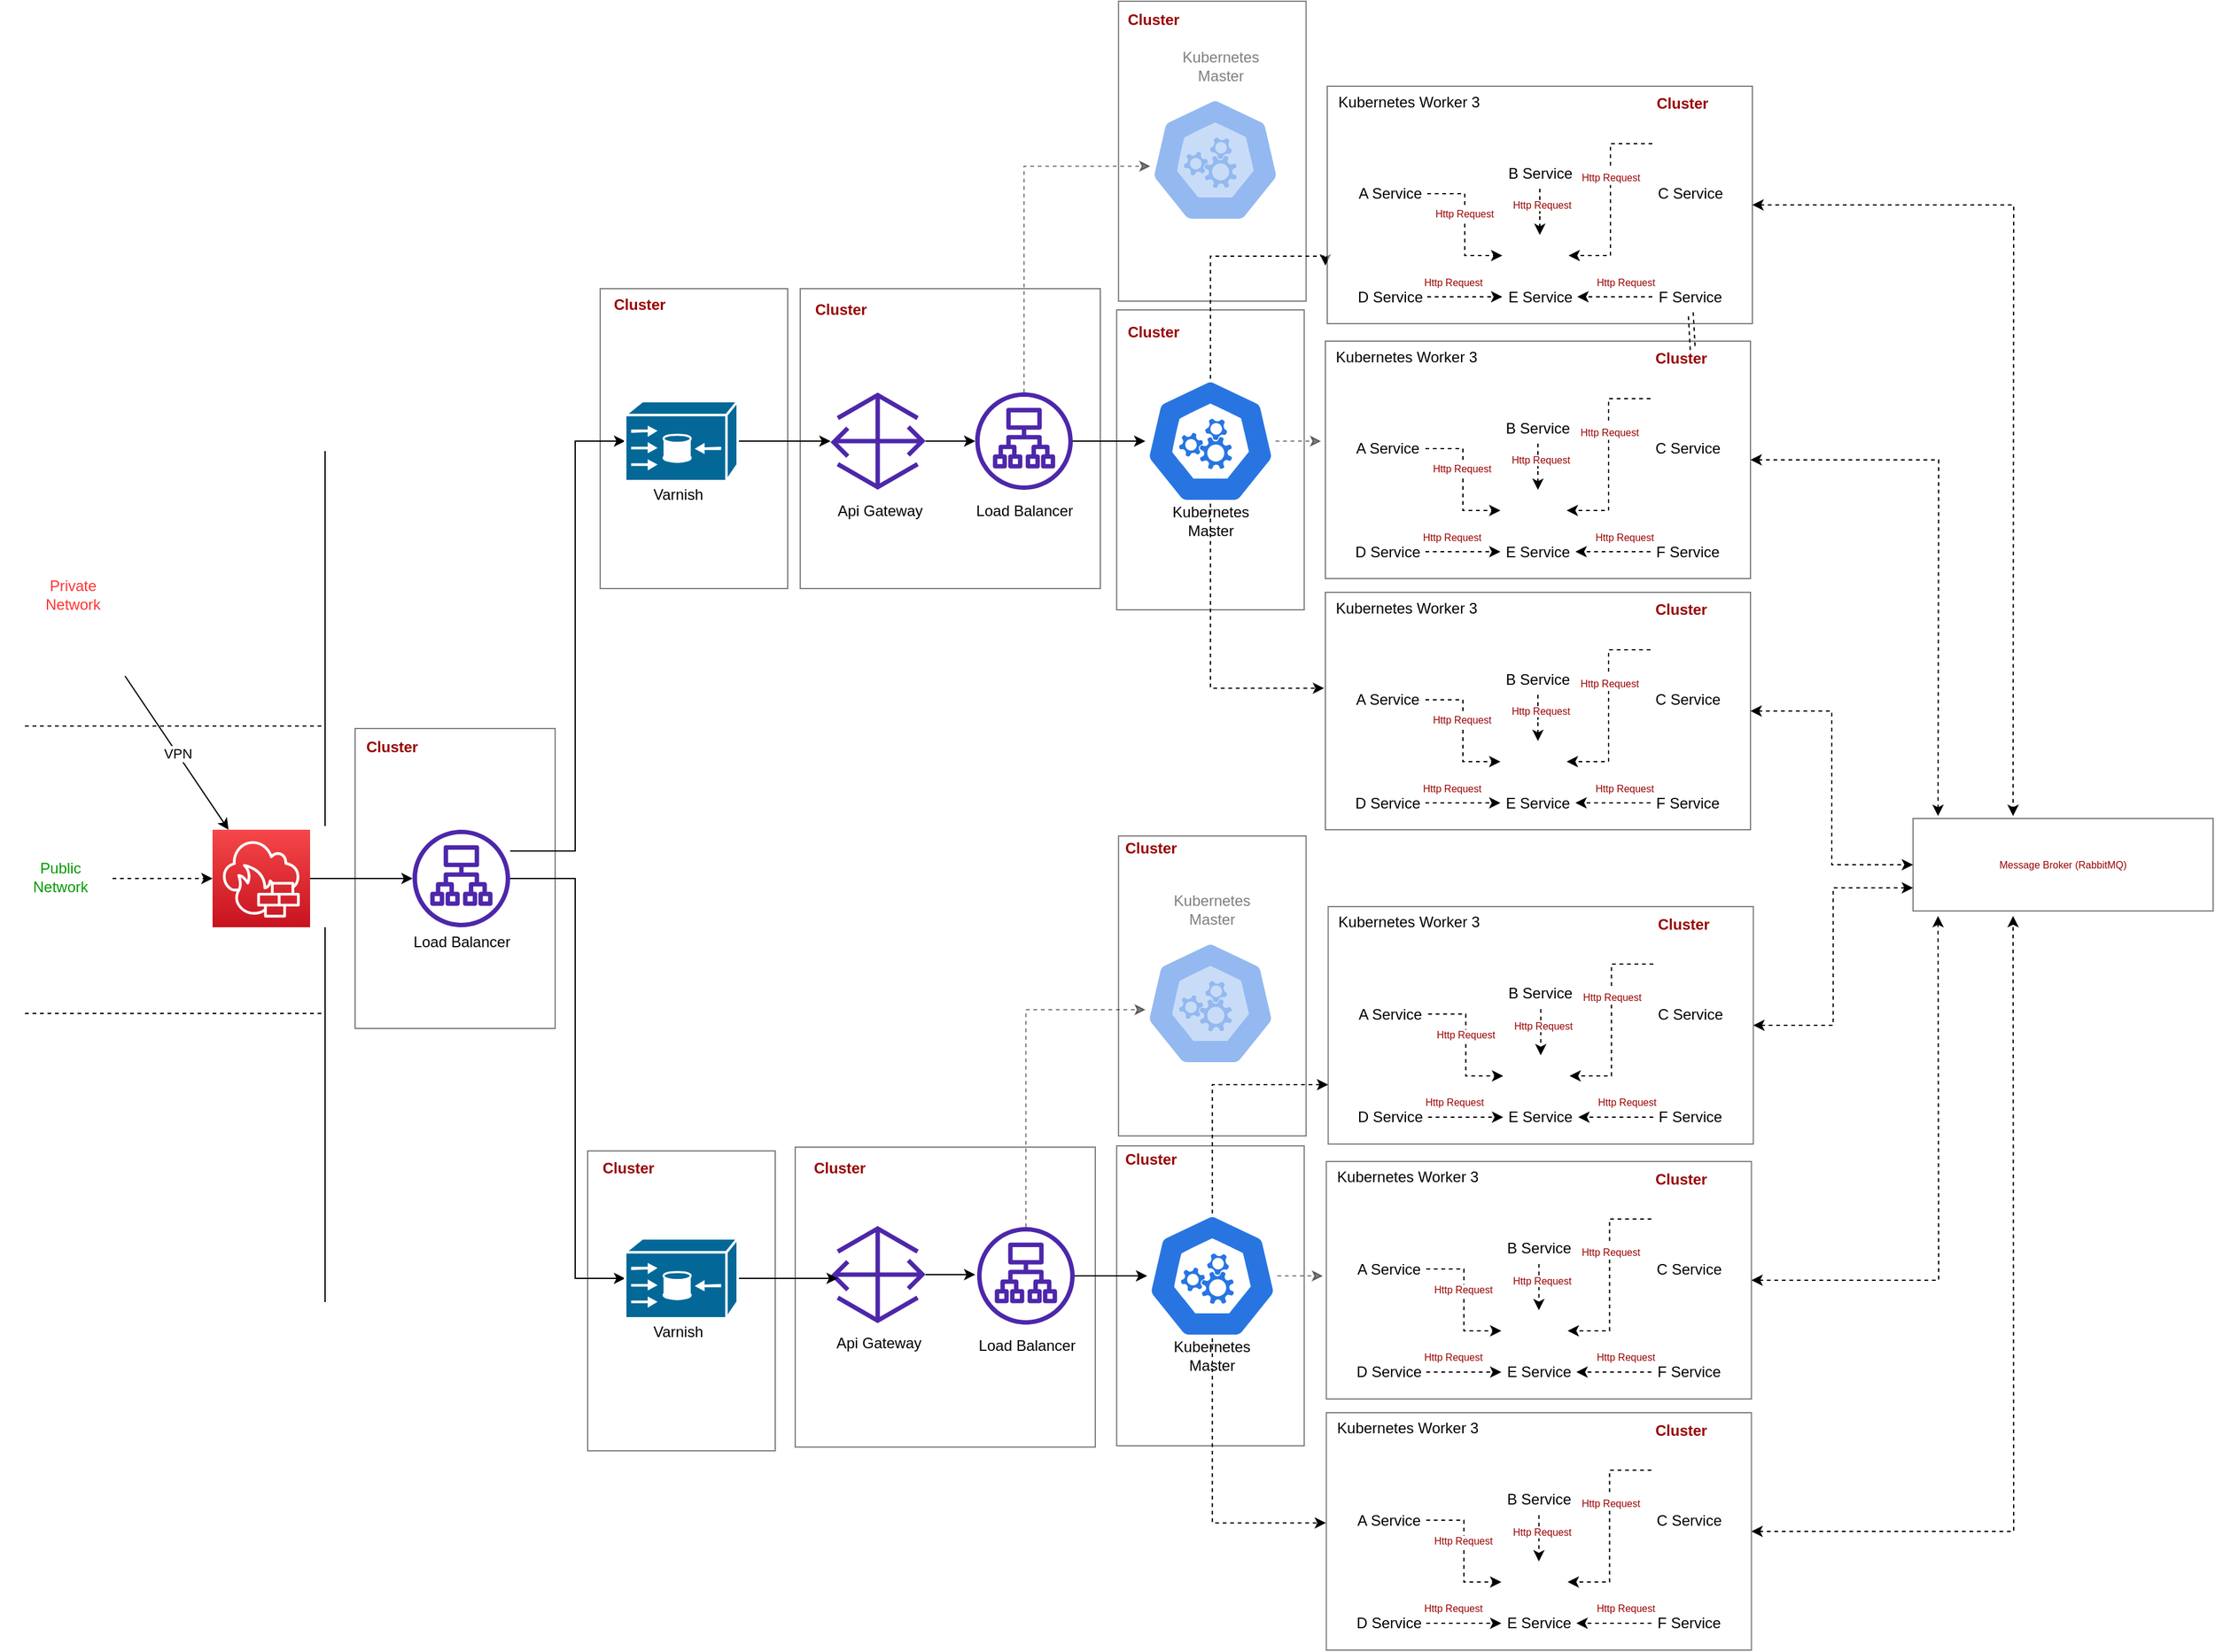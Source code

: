 <mxfile version="15.9.4" type="github">
  <diagram id="GGJGlecIptgATKQmIXUd" name="Page-1">
    <mxGraphModel dx="4531" dy="1089" grid="1" gridSize="10" guides="1" tooltips="1" connect="1" arrows="1" fold="1" page="1" pageScale="1" pageWidth="2500" pageHeight="2000" math="0" shadow="0">
      <root>
        <mxCell id="0" />
        <mxCell id="1" parent="0" />
        <mxCell id="FACWqjkW_qxCXSEoUD48-203" value="" style="rounded=0;whiteSpace=wrap;html=1;labelBorderColor=none;fontColor=#FF3333;opacity=50;" vertex="1" parent="1">
          <mxGeometry x="274" y="920" width="160" height="240" as="geometry" />
        </mxCell>
        <mxCell id="FACWqjkW_qxCXSEoUD48-193" value="" style="rounded=0;whiteSpace=wrap;html=1;labelBorderColor=none;fontColor=#FF3333;opacity=50;" vertex="1" parent="1">
          <mxGeometry x="626" y="1255" width="240" height="240" as="geometry" />
        </mxCell>
        <mxCell id="FACWqjkW_qxCXSEoUD48-191" value="" style="rounded=0;whiteSpace=wrap;html=1;labelBorderColor=none;fontColor=#FF3333;opacity=50;" vertex="1" parent="1">
          <mxGeometry x="630" y="568" width="240" height="240" as="geometry" />
        </mxCell>
        <mxCell id="FACWqjkW_qxCXSEoUD48-187" value="" style="rounded=0;whiteSpace=wrap;html=1;labelBorderColor=none;fontColor=#FF3333;opacity=50;" vertex="1" parent="1">
          <mxGeometry x="883.09" y="585" width="150" height="240" as="geometry" />
        </mxCell>
        <mxCell id="FACWqjkW_qxCXSEoUD48-188" value="" style="rounded=0;whiteSpace=wrap;html=1;labelBorderColor=none;fontColor=#FF3333;opacity=50;" vertex="1" parent="1">
          <mxGeometry x="884.58" y="338" width="150" height="240" as="geometry" />
        </mxCell>
        <mxCell id="FACWqjkW_qxCXSEoUD48-184" value="" style="rounded=0;whiteSpace=wrap;html=1;labelBorderColor=none;fontColor=#FF3333;opacity=50;" vertex="1" parent="1">
          <mxGeometry x="470.0" y="568" width="150" height="240" as="geometry" />
        </mxCell>
        <mxCell id="FACWqjkW_qxCXSEoUD48-182" value="" style="rounded=0;whiteSpace=wrap;html=1;labelBorderColor=none;fontColor=#FF3333;opacity=50;" vertex="1" parent="1">
          <mxGeometry x="460.0" y="1258" width="150" height="240" as="geometry" />
        </mxCell>
        <mxCell id="FACWqjkW_qxCXSEoUD48-177" value="" style="rounded=0;whiteSpace=wrap;html=1;labelBorderColor=none;fontColor=#FF3333;opacity=50;" vertex="1" parent="1">
          <mxGeometry x="884.59" y="1006" width="150" height="240" as="geometry" />
        </mxCell>
        <mxCell id="FACWqjkW_qxCXSEoUD48-176" value="X" style="rounded=0;whiteSpace=wrap;html=1;labelBorderColor=none;fontColor=#FF3333;opacity=50;shadow=0;" vertex="1" parent="1">
          <mxGeometry x="883.09" y="1254" width="150" height="240" as="geometry" />
        </mxCell>
        <mxCell id="FACWqjkW_qxCXSEoUD48-42" style="edgeStyle=orthogonalEdgeStyle;rounded=0;orthogonalLoop=1;jettySize=auto;html=1;fontColor=#FF3333;" edge="1" parent="1" source="FACWqjkW_qxCXSEoUD48-1" target="FACWqjkW_qxCXSEoUD48-15">
          <mxGeometry relative="1" as="geometry">
            <Array as="points">
              <mxPoint x="450" y="1040" />
              <mxPoint x="450" y="1360" />
            </Array>
          </mxGeometry>
        </mxCell>
        <mxCell id="FACWqjkW_qxCXSEoUD48-44" style="edgeStyle=orthogonalEdgeStyle;rounded=0;orthogonalLoop=1;jettySize=auto;html=1;fontColor=#FF3333;" edge="1" parent="1" source="FACWqjkW_qxCXSEoUD48-1" target="FACWqjkW_qxCXSEoUD48-43">
          <mxGeometry relative="1" as="geometry">
            <Array as="points">
              <mxPoint x="450" y="1018" />
              <mxPoint x="450" y="690" />
            </Array>
          </mxGeometry>
        </mxCell>
        <mxCell id="FACWqjkW_qxCXSEoUD48-1" value="" style="sketch=0;outlineConnect=0;fontColor=#232F3E;gradientColor=none;fillColor=#4D27AA;strokeColor=none;dashed=0;verticalLabelPosition=bottom;verticalAlign=top;align=center;html=1;fontSize=12;fontStyle=0;aspect=fixed;pointerEvents=1;shape=mxgraph.aws4.application_load_balancer;" vertex="1" parent="1">
          <mxGeometry x="320" y="1001" width="78" height="78" as="geometry" />
        </mxCell>
        <mxCell id="FACWqjkW_qxCXSEoUD48-2" value="Load Balancer" style="text;html=1;strokeColor=none;fillColor=none;align=center;verticalAlign=middle;whiteSpace=wrap;rounded=0;" vertex="1" parent="1">
          <mxGeometry x="310.75" y="1066" width="96.5" height="50" as="geometry" />
        </mxCell>
        <mxCell id="FACWqjkW_qxCXSEoUD48-49" style="edgeStyle=orthogonalEdgeStyle;rounded=0;orthogonalLoop=1;jettySize=auto;html=1;entryX=0;entryY=0.5;entryDx=0;entryDy=0;entryPerimeter=0;fontColor=#FF3333;" edge="1" parent="1" source="FACWqjkW_qxCXSEoUD48-4" target="FACWqjkW_qxCXSEoUD48-48">
          <mxGeometry relative="1" as="geometry" />
        </mxCell>
        <mxCell id="FACWqjkW_qxCXSEoUD48-4" value="" style="sketch=0;outlineConnect=0;fontColor=#232F3E;gradientColor=none;fillColor=#4D27AA;strokeColor=none;dashed=0;verticalLabelPosition=bottom;verticalAlign=top;align=center;html=1;fontSize=12;fontStyle=0;aspect=fixed;pointerEvents=1;shape=mxgraph.aws4.gateway;" vertex="1" parent="1">
          <mxGeometry x="654.25" y="651" width="76" height="78" as="geometry" />
        </mxCell>
        <mxCell id="FACWqjkW_qxCXSEoUD48-5" value="Api Gateway" style="text;html=1;strokeColor=none;fillColor=none;align=center;verticalAlign=middle;whiteSpace=wrap;rounded=0;" vertex="1" parent="1">
          <mxGeometry x="640" y="721" width="107.5" height="50" as="geometry" />
        </mxCell>
        <mxCell id="FACWqjkW_qxCXSEoUD48-54" style="edgeStyle=orthogonalEdgeStyle;rounded=0;orthogonalLoop=1;jettySize=auto;html=1;fontColor=#FF3333;" edge="1" parent="1" source="FACWqjkW_qxCXSEoUD48-6">
          <mxGeometry relative="1" as="geometry">
            <mxPoint x="770" y="1357" as="targetPoint" />
          </mxGeometry>
        </mxCell>
        <mxCell id="FACWqjkW_qxCXSEoUD48-6" value="" style="sketch=0;outlineConnect=0;fontColor=#232F3E;gradientColor=none;fillColor=#4D27AA;strokeColor=none;dashed=0;verticalLabelPosition=bottom;verticalAlign=top;align=center;html=1;fontSize=12;fontStyle=0;aspect=fixed;pointerEvents=1;shape=mxgraph.aws4.gateway;" vertex="1" parent="1">
          <mxGeometry x="654.25" y="1318" width="76" height="78" as="geometry" />
        </mxCell>
        <mxCell id="FACWqjkW_qxCXSEoUD48-7" value="Api Gateway" style="text;html=1;strokeColor=none;fillColor=none;align=center;verticalAlign=middle;whiteSpace=wrap;rounded=0;" vertex="1" parent="1">
          <mxGeometry x="638.5" y="1387" width="107.5" height="50" as="geometry" />
        </mxCell>
        <mxCell id="FACWqjkW_qxCXSEoUD48-47" style="edgeStyle=orthogonalEdgeStyle;rounded=0;orthogonalLoop=1;jettySize=auto;html=1;entryX=0.076;entryY=0.539;entryDx=0;entryDy=0;entryPerimeter=0;fontColor=#FF3333;" edge="1" parent="1" source="FACWqjkW_qxCXSEoUD48-15" target="FACWqjkW_qxCXSEoUD48-6">
          <mxGeometry relative="1" as="geometry" />
        </mxCell>
        <mxCell id="FACWqjkW_qxCXSEoUD48-15" value="" style="shape=mxgraph.cisco.directors.content_engine_(cache_director);html=1;pointerEvents=1;dashed=0;fillColor=#036897;strokeColor=#ffffff;strokeWidth=2;verticalLabelPosition=bottom;verticalAlign=top;align=center;outlineConnect=0;" vertex="1" parent="1">
          <mxGeometry x="490" y="1328" width="90" height="64" as="geometry" />
        </mxCell>
        <mxCell id="FACWqjkW_qxCXSEoUD48-16" value="Varnish" style="text;html=1;strokeColor=none;fillColor=none;align=center;verticalAlign=middle;whiteSpace=wrap;rounded=0;" vertex="1" parent="1">
          <mxGeometry x="483.5" y="1378" width="96.5" height="50" as="geometry" />
        </mxCell>
        <mxCell id="FACWqjkW_qxCXSEoUD48-37" style="edgeStyle=orthogonalEdgeStyle;rounded=0;orthogonalLoop=1;jettySize=auto;html=1;fontColor=#FF3333;" edge="1" parent="1" source="FACWqjkW_qxCXSEoUD48-22" target="FACWqjkW_qxCXSEoUD48-1">
          <mxGeometry relative="1" as="geometry" />
        </mxCell>
        <mxCell id="FACWqjkW_qxCXSEoUD48-22" value="" style="sketch=0;points=[[0,0,0],[0.25,0,0],[0.5,0,0],[0.75,0,0],[1,0,0],[0,1,0],[0.25,1,0],[0.5,1,0],[0.75,1,0],[1,1,0],[0,0.25,0],[0,0.5,0],[0,0.75,0],[1,0.25,0],[1,0.5,0],[1,0.75,0]];outlineConnect=0;fontColor=#232F3E;gradientColor=#F54749;gradientDirection=north;fillColor=#C7131F;strokeColor=#ffffff;dashed=0;verticalLabelPosition=bottom;verticalAlign=top;align=center;html=1;fontSize=12;fontStyle=0;aspect=fixed;shape=mxgraph.aws4.resourceIcon;resIcon=mxgraph.aws4.network_firewall;" vertex="1" parent="1">
          <mxGeometry x="160" y="1001" width="78" height="78" as="geometry" />
        </mxCell>
        <mxCell id="FACWqjkW_qxCXSEoUD48-25" value="" style="endArrow=none;dashed=1;html=1;rounded=0;" edge="1" parent="1">
          <mxGeometry width="50" height="50" relative="1" as="geometry">
            <mxPoint x="10" y="918" as="sourcePoint" />
            <mxPoint x="250" y="918" as="targetPoint" />
          </mxGeometry>
        </mxCell>
        <mxCell id="FACWqjkW_qxCXSEoUD48-26" value="" style="endArrow=none;dashed=1;html=1;rounded=0;" edge="1" parent="1">
          <mxGeometry width="50" height="50" relative="1" as="geometry">
            <mxPoint x="10" y="1148" as="sourcePoint" />
            <mxPoint x="250" y="1148" as="targetPoint" />
          </mxGeometry>
        </mxCell>
        <mxCell id="FACWqjkW_qxCXSEoUD48-27" value="Private&lt;br&gt;Network" style="text;html=1;strokeColor=none;fillColor=none;align=center;verticalAlign=middle;whiteSpace=wrap;rounded=0;fontColor=#FF3333;" vertex="1" parent="1">
          <mxGeometry y="788" width="96.5" height="50" as="geometry" />
        </mxCell>
        <mxCell id="FACWqjkW_qxCXSEoUD48-28" value="Public&lt;br&gt;Network" style="text;html=1;strokeColor=none;fillColor=none;align=center;verticalAlign=middle;whiteSpace=wrap;rounded=0;fontColor=#009900;" vertex="1" parent="1">
          <mxGeometry x="-10" y="1014" width="96.5" height="50" as="geometry" />
        </mxCell>
        <mxCell id="FACWqjkW_qxCXSEoUD48-30" value="" style="endArrow=classic;html=1;rounded=0;" edge="1" parent="1" target="FACWqjkW_qxCXSEoUD48-22">
          <mxGeometry relative="1" as="geometry">
            <mxPoint x="90" y="878" as="sourcePoint" />
            <mxPoint x="250" y="878" as="targetPoint" />
          </mxGeometry>
        </mxCell>
        <mxCell id="FACWqjkW_qxCXSEoUD48-31" value="VPN" style="edgeLabel;resizable=0;html=1;align=center;verticalAlign=middle;" connectable="0" vertex="1" parent="FACWqjkW_qxCXSEoUD48-30">
          <mxGeometry relative="1" as="geometry" />
        </mxCell>
        <mxCell id="FACWqjkW_qxCXSEoUD48-33" value="" style="endArrow=none;html=1;rounded=0;fontColor=#FF3333;" edge="1" parent="1">
          <mxGeometry width="50" height="50" relative="1" as="geometry">
            <mxPoint x="250" y="998" as="sourcePoint" />
            <mxPoint x="250" y="698" as="targetPoint" />
          </mxGeometry>
        </mxCell>
        <mxCell id="FACWqjkW_qxCXSEoUD48-34" value="" style="endArrow=none;html=1;rounded=0;fontColor=#FF3333;" edge="1" parent="1">
          <mxGeometry width="50" height="50" relative="1" as="geometry">
            <mxPoint x="250" y="1379" as="sourcePoint" />
            <mxPoint x="250" y="1079" as="targetPoint" />
          </mxGeometry>
        </mxCell>
        <mxCell id="FACWqjkW_qxCXSEoUD48-46" style="edgeStyle=orthogonalEdgeStyle;rounded=0;orthogonalLoop=1;jettySize=auto;html=1;fontColor=#FF3333;" edge="1" parent="1" source="FACWqjkW_qxCXSEoUD48-43" target="FACWqjkW_qxCXSEoUD48-4">
          <mxGeometry relative="1" as="geometry" />
        </mxCell>
        <mxCell id="FACWqjkW_qxCXSEoUD48-43" value="" style="shape=mxgraph.cisco.directors.content_engine_(cache_director);html=1;pointerEvents=1;dashed=0;fillColor=#036897;strokeColor=#ffffff;strokeWidth=2;verticalLabelPosition=bottom;verticalAlign=top;align=center;outlineConnect=0;" vertex="1" parent="1">
          <mxGeometry x="490" y="658" width="90" height="64" as="geometry" />
        </mxCell>
        <mxCell id="FACWqjkW_qxCXSEoUD48-45" value="Varnish" style="text;html=1;strokeColor=none;fillColor=none;align=center;verticalAlign=middle;whiteSpace=wrap;rounded=0;" vertex="1" parent="1">
          <mxGeometry x="483.5" y="708" width="96.5" height="50" as="geometry" />
        </mxCell>
        <mxCell id="FACWqjkW_qxCXSEoUD48-63" style="edgeStyle=orthogonalEdgeStyle;rounded=0;orthogonalLoop=1;jettySize=auto;html=1;fontColor=#FF3333;" edge="1" parent="1" source="FACWqjkW_qxCXSEoUD48-48" target="FACWqjkW_qxCXSEoUD48-58">
          <mxGeometry relative="1" as="geometry" />
        </mxCell>
        <mxCell id="FACWqjkW_qxCXSEoUD48-72" style="edgeStyle=orthogonalEdgeStyle;orthogonalLoop=1;jettySize=auto;html=1;entryX=0.002;entryY=0.55;entryDx=0;entryDy=0;entryPerimeter=0;fontColor=#FF3333;textOpacity=50;opacity=50;rounded=0;strokeColor=default;dashed=1;" edge="1" parent="1" source="FACWqjkW_qxCXSEoUD48-48" target="FACWqjkW_qxCXSEoUD48-70">
          <mxGeometry relative="1" as="geometry">
            <Array as="points">
              <mxPoint x="809" y="470" />
            </Array>
          </mxGeometry>
        </mxCell>
        <mxCell id="FACWqjkW_qxCXSEoUD48-48" value="" style="sketch=0;outlineConnect=0;fontColor=#232F3E;gradientColor=none;fillColor=#4D27AA;strokeColor=none;dashed=0;verticalLabelPosition=bottom;verticalAlign=top;align=center;html=1;fontSize=12;fontStyle=0;aspect=fixed;pointerEvents=1;shape=mxgraph.aws4.application_load_balancer;" vertex="1" parent="1">
          <mxGeometry x="770" y="651" width="78" height="78" as="geometry" />
        </mxCell>
        <mxCell id="FACWqjkW_qxCXSEoUD48-50" value="Load Balancer" style="text;html=1;strokeColor=none;fillColor=none;align=center;verticalAlign=middle;whiteSpace=wrap;rounded=0;" vertex="1" parent="1">
          <mxGeometry x="761" y="721" width="96.5" height="50" as="geometry" />
        </mxCell>
        <mxCell id="FACWqjkW_qxCXSEoUD48-77" style="edgeStyle=orthogonalEdgeStyle;rounded=0;orthogonalLoop=1;jettySize=auto;html=1;entryX=-0.01;entryY=0.448;entryDx=0;entryDy=0;entryPerimeter=0;dashed=1;fontColor=#FF3333;strokeColor=default;opacity=50;" edge="1" parent="1" source="FACWqjkW_qxCXSEoUD48-58">
          <mxGeometry relative="1" as="geometry">
            <mxPoint x="1046.6" y="690.12" as="targetPoint" />
          </mxGeometry>
        </mxCell>
        <mxCell id="FACWqjkW_qxCXSEoUD48-78" style="edgeStyle=orthogonalEdgeStyle;rounded=0;orthogonalLoop=1;jettySize=auto;html=1;entryX=0;entryY=0.75;entryDx=0;entryDy=0;dashed=1;fontColor=#FF3333;strokeColor=default;" edge="1" parent="1" source="FACWqjkW_qxCXSEoUD48-58">
          <mxGeometry relative="1" as="geometry">
            <mxPoint x="1050" y="549.5" as="targetPoint" />
            <Array as="points">
              <mxPoint x="958" y="542" />
            </Array>
          </mxGeometry>
        </mxCell>
        <mxCell id="FACWqjkW_qxCXSEoUD48-79" style="edgeStyle=orthogonalEdgeStyle;rounded=0;orthogonalLoop=1;jettySize=auto;html=1;entryX=-0.003;entryY=0.409;entryDx=0;entryDy=0;entryPerimeter=0;dashed=1;fontColor=#FF3333;strokeColor=default;" edge="1" parent="1" source="FACWqjkW_qxCXSEoUD48-58">
          <mxGeometry relative="1" as="geometry">
            <mxPoint x="1048.98" y="887.71" as="targetPoint" />
            <Array as="points">
              <mxPoint x="958" y="888" />
            </Array>
          </mxGeometry>
        </mxCell>
        <mxCell id="FACWqjkW_qxCXSEoUD48-58" value="" style="sketch=0;html=1;dashed=0;whitespace=wrap;fillColor=#2875E2;strokeColor=#ffffff;points=[[0.005,0.63,0],[0.1,0.2,0],[0.9,0.2,0],[0.5,0,0],[0.995,0.63,0],[0.72,0.99,0],[0.5,1,0],[0.28,0.99,0]];shape=mxgraph.kubernetes.icon;prIcon=master;labelBorderColor=none;fontColor=#FF3333;" vertex="1" parent="1">
          <mxGeometry x="906" y="640" width="104.17" height="100" as="geometry" />
        </mxCell>
        <mxCell id="FACWqjkW_qxCXSEoUD48-59" value="Kubernetes Master" style="text;html=1;strokeColor=none;fillColor=none;align=center;verticalAlign=middle;whiteSpace=wrap;rounded=0;" vertex="1" parent="1">
          <mxGeometry x="909.84" y="729" width="96.5" height="50" as="geometry" />
        </mxCell>
        <mxCell id="FACWqjkW_qxCXSEoUD48-70" value="" style="sketch=0;html=1;dashed=0;whitespace=wrap;fillColor=#2875E2;strokeColor=#ffffff;points=[[0.005,0.63,0],[0.1,0.2,0],[0.9,0.2,0],[0.5,0,0],[0.995,0.63,0],[0.72,0.99,0],[0.5,1,0],[0.28,0.99,0]];shape=mxgraph.kubernetes.icon;prIcon=master;labelBorderColor=none;fontColor=#FF3333;opacity=50;textOpacity=50;" vertex="1" parent="1">
          <mxGeometry x="909.84" y="415" width="104.17" height="100" as="geometry" />
        </mxCell>
        <mxCell id="FACWqjkW_qxCXSEoUD48-71" value="Kubernetes Master" style="text;html=1;strokeColor=none;fillColor=none;align=center;verticalAlign=middle;whiteSpace=wrap;rounded=0;opacity=50;textOpacity=50;" vertex="1" parent="1">
          <mxGeometry x="917.51" y="365" width="96.5" height="50" as="geometry" />
        </mxCell>
        <mxCell id="FACWqjkW_qxCXSEoUD48-430" style="edgeStyle=orthogonalEdgeStyle;rounded=0;jumpStyle=none;orthogonalLoop=1;jettySize=auto;html=1;exitX=1;exitY=0.5;exitDx=0;exitDy=0;dashed=1;fontSize=8;fontColor=#990000;strokeColor=default;entryX=0;entryY=0.5;entryDx=0;entryDy=0;startArrow=classic;startFill=1;" edge="1" parent="1" source="FACWqjkW_qxCXSEoUD48-109" target="FACWqjkW_qxCXSEoUD48-428">
          <mxGeometry relative="1" as="geometry">
            <mxPoint x="1430" y="905.75" as="targetPoint" />
          </mxGeometry>
        </mxCell>
        <mxCell id="FACWqjkW_qxCXSEoUD48-109" value="" style="rounded=0;whiteSpace=wrap;html=1;labelBorderColor=none;fontColor=#FF3333;opacity=50;" vertex="1" parent="1">
          <mxGeometry x="1050" y="811" width="340" height="190" as="geometry" />
        </mxCell>
        <mxCell id="FACWqjkW_qxCXSEoUD48-110" value="Kubernetes Worker 3" style="text;html=1;strokeColor=none;fillColor=none;align=center;verticalAlign=middle;whiteSpace=wrap;rounded=0;" vertex="1" parent="1">
          <mxGeometry x="1050" y="811" width="130" height="25" as="geometry" />
        </mxCell>
        <mxCell id="FACWqjkW_qxCXSEoUD48-111" value="" style="shape=image;html=1;verticalAlign=top;verticalLabelPosition=bottom;labelBackgroundColor=#ffffff;imageAspect=0;aspect=fixed;image=https://cdn1.iconfinder.com/data/icons/unicons-line-vol-3/24/docker-128.png;labelBorderColor=none;fontColor=#FF3333;opacity=50;" vertex="1" parent="1">
          <mxGeometry x="1070" y="833" width="60" height="60" as="geometry" />
        </mxCell>
        <mxCell id="FACWqjkW_qxCXSEoUD48-112" value="" style="shape=image;html=1;verticalAlign=top;verticalLabelPosition=bottom;labelBackgroundColor=#ffffff;imageAspect=0;aspect=fixed;image=https://cdn1.iconfinder.com/data/icons/unicons-line-vol-3/24/docker-128.png;labelBorderColor=none;fontColor=#FF3333;opacity=50;" vertex="1" parent="1">
          <mxGeometry x="1190" y="818" width="60" height="60" as="geometry" />
        </mxCell>
        <mxCell id="FACWqjkW_qxCXSEoUD48-214" style="edgeStyle=orthogonalEdgeStyle;rounded=0;orthogonalLoop=1;jettySize=auto;html=1;entryX=1;entryY=0.5;entryDx=0;entryDy=0;dashed=1;fontColor=#990000;strokeColor=default;jumpStyle=none;" edge="1" parent="1" source="FACWqjkW_qxCXSEoUD48-113" target="FACWqjkW_qxCXSEoUD48-115">
          <mxGeometry relative="1" as="geometry" />
        </mxCell>
        <mxCell id="FACWqjkW_qxCXSEoUD48-222" value="&lt;font style=&quot;font-size: 8px&quot;&gt;Http Request&lt;/font&gt;" style="edgeLabel;html=1;align=center;verticalAlign=middle;resizable=0;points=[];fontColor=#990000;" vertex="1" connectable="0" parent="FACWqjkW_qxCXSEoUD48-214">
          <mxGeometry x="-0.249" relative="1" as="geometry">
            <mxPoint as="offset" />
          </mxGeometry>
        </mxCell>
        <mxCell id="FACWqjkW_qxCXSEoUD48-113" value="" style="shape=image;html=1;verticalAlign=top;verticalLabelPosition=bottom;labelBackgroundColor=#ffffff;imageAspect=0;aspect=fixed;image=https://cdn1.iconfinder.com/data/icons/unicons-line-vol-3/24/docker-128.png;labelBorderColor=none;fontColor=#FF3333;opacity=50;" vertex="1" parent="1">
          <mxGeometry x="1310" y="827" width="60" height="60" as="geometry" />
        </mxCell>
        <mxCell id="FACWqjkW_qxCXSEoUD48-114" value="" style="shape=image;html=1;verticalAlign=top;verticalLabelPosition=bottom;labelBackgroundColor=#ffffff;imageAspect=0;aspect=fixed;image=https://cdn1.iconfinder.com/data/icons/unicons-line-vol-3/24/docker-128.png;labelBorderColor=none;fontColor=#FF3333;opacity=50;" vertex="1" parent="1">
          <mxGeometry x="1070" y="918" width="60" height="60" as="geometry" />
        </mxCell>
        <mxCell id="FACWqjkW_qxCXSEoUD48-115" value="" style="shape=image;html=1;verticalAlign=top;verticalLabelPosition=bottom;labelBackgroundColor=#ffffff;imageAspect=0;aspect=fixed;image=https://cdn1.iconfinder.com/data/icons/unicons-line-vol-3/24/docker-128.png;labelBorderColor=none;fontColor=#FF3333;opacity=50;" vertex="1" parent="1">
          <mxGeometry x="1190" y="920" width="53" height="53" as="geometry" />
        </mxCell>
        <mxCell id="FACWqjkW_qxCXSEoUD48-116" value="" style="shape=image;html=1;verticalAlign=top;verticalLabelPosition=bottom;labelBackgroundColor=#ffffff;imageAspect=0;aspect=fixed;image=https://cdn1.iconfinder.com/data/icons/unicons-line-vol-3/24/docker-128.png;labelBorderColor=none;fontColor=#FF3333;opacity=50;" vertex="1" parent="1">
          <mxGeometry x="1310" y="913" width="60" height="60" as="geometry" />
        </mxCell>
        <mxCell id="FACWqjkW_qxCXSEoUD48-216" style="edgeStyle=orthogonalEdgeStyle;rounded=0;orthogonalLoop=1;jettySize=auto;html=1;entryX=0;entryY=0.5;entryDx=0;entryDy=0;dashed=1;fontColor=#990000;strokeColor=default;" edge="1" parent="1" source="FACWqjkW_qxCXSEoUD48-117" target="FACWqjkW_qxCXSEoUD48-115">
          <mxGeometry relative="1" as="geometry" />
        </mxCell>
        <mxCell id="FACWqjkW_qxCXSEoUD48-225" value="Http Request" style="edgeLabel;html=1;align=center;verticalAlign=middle;resizable=0;points=[];fontSize=8;fontColor=#990000;" vertex="1" connectable="0" parent="FACWqjkW_qxCXSEoUD48-216">
          <mxGeometry x="-0.345" y="-1" relative="1" as="geometry">
            <mxPoint y="10" as="offset" />
          </mxGeometry>
        </mxCell>
        <mxCell id="FACWqjkW_qxCXSEoUD48-117" value="A Service" style="text;html=1;strokeColor=none;fillColor=none;align=center;verticalAlign=middle;whiteSpace=wrap;rounded=0;" vertex="1" parent="1">
          <mxGeometry x="1070" y="884.5" width="60" height="25" as="geometry" />
        </mxCell>
        <mxCell id="FACWqjkW_qxCXSEoUD48-220" style="edgeStyle=orthogonalEdgeStyle;rounded=0;orthogonalLoop=1;jettySize=auto;html=1;entryX=0.566;entryY=0.189;entryDx=0;entryDy=0;entryPerimeter=0;dashed=1;fontColor=#990000;strokeColor=default;" edge="1" parent="1" source="FACWqjkW_qxCXSEoUD48-118" target="FACWqjkW_qxCXSEoUD48-115">
          <mxGeometry relative="1" as="geometry" />
        </mxCell>
        <mxCell id="FACWqjkW_qxCXSEoUD48-118" value="B Service" style="text;html=1;strokeColor=none;fillColor=none;align=center;verticalAlign=middle;whiteSpace=wrap;rounded=0;" vertex="1" parent="1">
          <mxGeometry x="1190" y="868" width="60" height="25" as="geometry" />
        </mxCell>
        <mxCell id="FACWqjkW_qxCXSEoUD48-119" value="C Service" style="text;html=1;strokeColor=none;fillColor=none;align=center;verticalAlign=middle;whiteSpace=wrap;rounded=0;" vertex="1" parent="1">
          <mxGeometry x="1310" y="884.5" width="60" height="25" as="geometry" />
        </mxCell>
        <mxCell id="FACWqjkW_qxCXSEoUD48-218" style="edgeStyle=orthogonalEdgeStyle;rounded=0;orthogonalLoop=1;jettySize=auto;html=1;dashed=1;fontColor=#990000;strokeColor=default;" edge="1" parent="1" source="FACWqjkW_qxCXSEoUD48-120" target="FACWqjkW_qxCXSEoUD48-121">
          <mxGeometry relative="1" as="geometry" />
        </mxCell>
        <mxCell id="FACWqjkW_qxCXSEoUD48-224" value="Http Request" style="edgeLabel;html=1;align=center;verticalAlign=middle;resizable=0;points=[];fontSize=8;fontColor=#990000;" vertex="1" connectable="0" parent="FACWqjkW_qxCXSEoUD48-218">
          <mxGeometry x="-0.309" relative="1" as="geometry">
            <mxPoint y="-12" as="offset" />
          </mxGeometry>
        </mxCell>
        <mxCell id="FACWqjkW_qxCXSEoUD48-120" value="D Service" style="text;html=1;strokeColor=none;fillColor=none;align=center;verticalAlign=middle;whiteSpace=wrap;rounded=0;" vertex="1" parent="1">
          <mxGeometry x="1070" y="967" width="60" height="25" as="geometry" />
        </mxCell>
        <mxCell id="FACWqjkW_qxCXSEoUD48-121" value="E Service" style="text;html=1;strokeColor=none;fillColor=none;align=center;verticalAlign=middle;whiteSpace=wrap;rounded=0;" vertex="1" parent="1">
          <mxGeometry x="1190" y="967" width="60" height="25" as="geometry" />
        </mxCell>
        <mxCell id="FACWqjkW_qxCXSEoUD48-221" style="edgeStyle=orthogonalEdgeStyle;rounded=0;orthogonalLoop=1;jettySize=auto;html=1;entryX=1;entryY=0.5;entryDx=0;entryDy=0;dashed=1;fontColor=#990000;strokeColor=default;" edge="1" parent="1" source="FACWqjkW_qxCXSEoUD48-122" target="FACWqjkW_qxCXSEoUD48-121">
          <mxGeometry relative="1" as="geometry" />
        </mxCell>
        <mxCell id="FACWqjkW_qxCXSEoUD48-223" value="Http Request" style="edgeLabel;html=1;align=center;verticalAlign=middle;resizable=0;points=[];fontSize=8;fontColor=#990000;" vertex="1" connectable="0" parent="FACWqjkW_qxCXSEoUD48-221">
          <mxGeometry x="-0.277" y="1" relative="1" as="geometry">
            <mxPoint y="-13" as="offset" />
          </mxGeometry>
        </mxCell>
        <mxCell id="FACWqjkW_qxCXSEoUD48-122" value="F Service" style="text;html=1;strokeColor=none;fillColor=none;align=center;verticalAlign=middle;whiteSpace=wrap;rounded=0;" vertex="1" parent="1">
          <mxGeometry x="1310" y="967" width="60" height="25" as="geometry" />
        </mxCell>
        <mxCell id="FACWqjkW_qxCXSEoUD48-123" style="edgeStyle=orthogonalEdgeStyle;rounded=0;orthogonalLoop=1;jettySize=auto;html=1;fontColor=#FF3333;" edge="1" parent="1" source="FACWqjkW_qxCXSEoUD48-125" target="FACWqjkW_qxCXSEoUD48-130">
          <mxGeometry relative="1" as="geometry" />
        </mxCell>
        <mxCell id="FACWqjkW_qxCXSEoUD48-124" style="edgeStyle=orthogonalEdgeStyle;orthogonalLoop=1;jettySize=auto;html=1;entryX=0.002;entryY=0.55;entryDx=0;entryDy=0;entryPerimeter=0;fontColor=#FF3333;textOpacity=50;opacity=50;rounded=0;strokeColor=default;dashed=1;" edge="1" parent="1" source="FACWqjkW_qxCXSEoUD48-125" target="FACWqjkW_qxCXSEoUD48-132">
          <mxGeometry relative="1" as="geometry">
            <Array as="points">
              <mxPoint x="810" y="1145" />
            </Array>
          </mxGeometry>
        </mxCell>
        <mxCell id="FACWqjkW_qxCXSEoUD48-125" value="" style="sketch=0;outlineConnect=0;fontColor=#232F3E;gradientColor=none;fillColor=#4D27AA;strokeColor=none;dashed=0;verticalLabelPosition=bottom;verticalAlign=top;align=center;html=1;fontSize=12;fontStyle=0;aspect=fixed;pointerEvents=1;shape=mxgraph.aws4.application_load_balancer;" vertex="1" parent="1">
          <mxGeometry x="771.5" y="1319" width="78" height="78" as="geometry" />
        </mxCell>
        <mxCell id="FACWqjkW_qxCXSEoUD48-126" value="Load Balancer" style="text;html=1;strokeColor=none;fillColor=none;align=center;verticalAlign=middle;whiteSpace=wrap;rounded=0;" vertex="1" parent="1">
          <mxGeometry x="762.5" y="1389" width="96.5" height="50" as="geometry" />
        </mxCell>
        <mxCell id="FACWqjkW_qxCXSEoUD48-127" style="edgeStyle=orthogonalEdgeStyle;rounded=0;orthogonalLoop=1;jettySize=auto;html=1;entryX=-0.01;entryY=0.448;entryDx=0;entryDy=0;entryPerimeter=0;dashed=1;fontColor=#FF3333;strokeColor=default;opacity=50;" edge="1" parent="1" source="FACWqjkW_qxCXSEoUD48-130">
          <mxGeometry relative="1" as="geometry">
            <mxPoint x="1048.1" y="1358.12" as="targetPoint" />
          </mxGeometry>
        </mxCell>
        <mxCell id="FACWqjkW_qxCXSEoUD48-129" style="edgeStyle=orthogonalEdgeStyle;rounded=0;orthogonalLoop=1;jettySize=auto;html=1;entryX=-0.003;entryY=0.409;entryDx=0;entryDy=0;entryPerimeter=0;dashed=1;fontColor=#FF3333;strokeColor=default;" edge="1" parent="1" source="FACWqjkW_qxCXSEoUD48-130">
          <mxGeometry relative="1" as="geometry">
            <mxPoint x="1050.48" y="1555.71" as="targetPoint" />
            <Array as="points">
              <mxPoint x="959.5" y="1556" />
            </Array>
          </mxGeometry>
        </mxCell>
        <mxCell id="FACWqjkW_qxCXSEoUD48-427" style="edgeStyle=orthogonalEdgeStyle;rounded=0;jumpStyle=none;orthogonalLoop=1;jettySize=auto;html=1;entryX=0;entryY=0.75;entryDx=0;entryDy=0;dashed=1;fontSize=8;fontColor=#990000;strokeColor=default;" edge="1" parent="1" source="FACWqjkW_qxCXSEoUD48-130" target="FACWqjkW_qxCXSEoUD48-402">
          <mxGeometry relative="1" as="geometry">
            <Array as="points">
              <mxPoint x="960" y="1205" />
            </Array>
          </mxGeometry>
        </mxCell>
        <mxCell id="FACWqjkW_qxCXSEoUD48-130" value="" style="sketch=0;html=1;dashed=0;whitespace=wrap;fillColor=#2875E2;strokeColor=#ffffff;points=[[0.005,0.63,0],[0.1,0.2,0],[0.9,0.2,0],[0.5,0,0],[0.995,0.63,0],[0.72,0.99,0],[0.5,1,0],[0.28,0.99,0]];shape=mxgraph.kubernetes.icon;prIcon=master;labelBorderColor=none;fontColor=#FF3333;" vertex="1" parent="1">
          <mxGeometry x="907.5" y="1308" width="104.17" height="100" as="geometry" />
        </mxCell>
        <mxCell id="FACWqjkW_qxCXSEoUD48-131" value="Kubernetes Master" style="text;html=1;strokeColor=none;fillColor=none;align=center;verticalAlign=middle;whiteSpace=wrap;rounded=0;" vertex="1" parent="1">
          <mxGeometry x="911.34" y="1397" width="96.5" height="50" as="geometry" />
        </mxCell>
        <mxCell id="FACWqjkW_qxCXSEoUD48-132" value="" style="sketch=0;html=1;dashed=0;whitespace=wrap;fillColor=#2875E2;strokeColor=#ffffff;points=[[0.005,0.63,0],[0.1,0.2,0],[0.9,0.2,0],[0.5,0,0],[0.995,0.63,0],[0.72,0.99,0],[0.5,1,0],[0.28,0.99,0]];shape=mxgraph.kubernetes.icon;prIcon=master;labelBorderColor=none;fontColor=#FF3333;opacity=50;textOpacity=50;" vertex="1" parent="1">
          <mxGeometry x="906.01" y="1090" width="104.17" height="100" as="geometry" />
        </mxCell>
        <mxCell id="FACWqjkW_qxCXSEoUD48-133" value="Kubernetes Master" style="text;html=1;strokeColor=none;fillColor=none;align=center;verticalAlign=middle;whiteSpace=wrap;rounded=0;opacity=50;textOpacity=50;" vertex="1" parent="1">
          <mxGeometry x="911.33" y="1040" width="96.5" height="50" as="geometry" />
        </mxCell>
        <mxCell id="FACWqjkW_qxCXSEoUD48-180" value="&lt;b&gt;&lt;font color=&quot;#990000&quot;&gt;Cluster&lt;/font&gt;&lt;/b&gt;" style="text;html=1;strokeColor=none;fillColor=none;align=left;verticalAlign=middle;whiteSpace=wrap;rounded=0;" vertex="1" parent="1">
          <mxGeometry x="887.59" y="1009" width="65.41" height="14" as="geometry" />
        </mxCell>
        <mxCell id="FACWqjkW_qxCXSEoUD48-181" value="&lt;b&gt;&lt;font color=&quot;#990000&quot;&gt;Cluster&lt;/font&gt;&lt;/b&gt;" style="text;html=1;strokeColor=none;fillColor=none;align=left;verticalAlign=middle;whiteSpace=wrap;rounded=0;" vertex="1" parent="1">
          <mxGeometry x="887.59" y="1258" width="65.41" height="14" as="geometry" />
        </mxCell>
        <mxCell id="FACWqjkW_qxCXSEoUD48-183" value="&lt;b&gt;&lt;font color=&quot;#990000&quot;&gt;Cluster&lt;br&gt;&lt;/font&gt;&lt;/b&gt;" style="text;html=1;strokeColor=none;fillColor=none;align=left;verticalAlign=middle;whiteSpace=wrap;rounded=0;" vertex="1" parent="1">
          <mxGeometry x="470.0" y="1265" width="65.41" height="14" as="geometry" />
        </mxCell>
        <mxCell id="FACWqjkW_qxCXSEoUD48-185" value="&lt;b&gt;&lt;font color=&quot;#990000&quot;&gt;Cluster&lt;/font&gt;&lt;/b&gt;" style="text;html=1;strokeColor=none;fillColor=none;align=left;verticalAlign=middle;whiteSpace=wrap;rounded=0;" vertex="1" parent="1">
          <mxGeometry x="479.0" y="574" width="65.41" height="14" as="geometry" />
        </mxCell>
        <mxCell id="FACWqjkW_qxCXSEoUD48-189" value="&lt;b&gt;&lt;font color=&quot;#990000&quot;&gt;Cluster&lt;/font&gt;&lt;/b&gt;" style="text;html=1;strokeColor=none;fillColor=none;align=left;verticalAlign=middle;whiteSpace=wrap;rounded=0;" vertex="1" parent="1">
          <mxGeometry x="889.59" y="346" width="65.41" height="14" as="geometry" />
        </mxCell>
        <mxCell id="FACWqjkW_qxCXSEoUD48-190" value="&lt;b&gt;&lt;font color=&quot;#990000&quot;&gt;Cluster&lt;/font&gt;&lt;/b&gt;" style="text;html=1;strokeColor=none;fillColor=none;align=left;verticalAlign=middle;whiteSpace=wrap;rounded=0;" vertex="1" parent="1">
          <mxGeometry x="889.59" y="596" width="65.41" height="14" as="geometry" />
        </mxCell>
        <mxCell id="FACWqjkW_qxCXSEoUD48-192" value="&lt;b&gt;&lt;font color=&quot;#990000&quot;&gt;Cluster&lt;/font&gt;&lt;/b&gt;" style="text;html=1;strokeColor=none;fillColor=none;align=left;verticalAlign=middle;whiteSpace=wrap;rounded=0;" vertex="1" parent="1">
          <mxGeometry x="640" y="578" width="65.41" height="14" as="geometry" />
        </mxCell>
        <mxCell id="FACWqjkW_qxCXSEoUD48-194" value="&lt;b&gt;&lt;font color=&quot;#990000&quot;&gt;Cluster&lt;/font&gt;&lt;/b&gt;" style="text;html=1;strokeColor=none;fillColor=none;align=left;verticalAlign=middle;whiteSpace=wrap;rounded=0;" vertex="1" parent="1">
          <mxGeometry x="638.5" y="1265" width="65.41" height="14" as="geometry" />
        </mxCell>
        <mxCell id="FACWqjkW_qxCXSEoUD48-195" value="" style="endArrow=classic;html=1;rounded=0;dashed=1;fontColor=#990000;strokeColor=default;entryX=0;entryY=0.5;entryDx=0;entryDy=0;entryPerimeter=0;" edge="1" parent="1" target="FACWqjkW_qxCXSEoUD48-22">
          <mxGeometry width="50" height="50" relative="1" as="geometry">
            <mxPoint x="80" y="1040" as="sourcePoint" />
            <mxPoint x="110" y="1023" as="targetPoint" />
          </mxGeometry>
        </mxCell>
        <mxCell id="FACWqjkW_qxCXSEoUD48-199" value="&lt;b&gt;&lt;font color=&quot;#990000&quot;&gt;Cluster&lt;/font&gt;&lt;/b&gt;" style="text;html=1;strokeColor=none;fillColor=none;align=left;verticalAlign=middle;whiteSpace=wrap;rounded=0;" vertex="1" parent="1">
          <mxGeometry x="1311.5" y="818" width="65.41" height="14" as="geometry" />
        </mxCell>
        <mxCell id="FACWqjkW_qxCXSEoUD48-204" value="&lt;b&gt;&lt;font color=&quot;#990000&quot;&gt;Cluster&lt;/font&gt;&lt;/b&gt;" style="text;html=1;strokeColor=none;fillColor=none;align=left;verticalAlign=middle;whiteSpace=wrap;rounded=0;" vertex="1" parent="1">
          <mxGeometry x="281.0" y="928" width="65.41" height="14" as="geometry" />
        </mxCell>
        <mxCell id="FACWqjkW_qxCXSEoUD48-226" value="Http Request" style="edgeLabel;html=1;align=center;verticalAlign=middle;resizable=0;points=[];fontSize=8;fontColor=#990000;" vertex="1" connectable="0" parent="1">
          <mxGeometry x="1221.5" y="905.998" as="geometry" />
        </mxCell>
        <mxCell id="FACWqjkW_qxCXSEoUD48-432" style="edgeStyle=orthogonalEdgeStyle;rounded=0;jumpStyle=none;orthogonalLoop=1;jettySize=auto;html=1;dashed=1;fontSize=8;fontColor=#990000;strokeColor=default;startArrow=classic;startFill=1;" edge="1" parent="1" source="FACWqjkW_qxCXSEoUD48-227">
          <mxGeometry relative="1" as="geometry">
            <mxPoint x="1540" y="990" as="targetPoint" />
          </mxGeometry>
        </mxCell>
        <mxCell id="FACWqjkW_qxCXSEoUD48-227" value="" style="rounded=0;whiteSpace=wrap;html=1;labelBorderColor=none;fontColor=#FF3333;opacity=50;" vertex="1" parent="1">
          <mxGeometry x="1050" y="610" width="340" height="190" as="geometry" />
        </mxCell>
        <mxCell id="FACWqjkW_qxCXSEoUD48-228" value="Kubernetes Worker 3" style="text;html=1;strokeColor=none;fillColor=none;align=center;verticalAlign=middle;whiteSpace=wrap;rounded=0;" vertex="1" parent="1">
          <mxGeometry x="1050" y="610" width="130" height="25" as="geometry" />
        </mxCell>
        <mxCell id="FACWqjkW_qxCXSEoUD48-229" value="" style="shape=image;html=1;verticalAlign=top;verticalLabelPosition=bottom;labelBackgroundColor=#ffffff;imageAspect=0;aspect=fixed;image=https://cdn1.iconfinder.com/data/icons/unicons-line-vol-3/24/docker-128.png;labelBorderColor=none;fontColor=#FF3333;opacity=50;" vertex="1" parent="1">
          <mxGeometry x="1070" y="632" width="60" height="60" as="geometry" />
        </mxCell>
        <mxCell id="FACWqjkW_qxCXSEoUD48-230" value="" style="shape=image;html=1;verticalAlign=top;verticalLabelPosition=bottom;labelBackgroundColor=#ffffff;imageAspect=0;aspect=fixed;image=https://cdn1.iconfinder.com/data/icons/unicons-line-vol-3/24/docker-128.png;labelBorderColor=none;fontColor=#FF3333;opacity=50;" vertex="1" parent="1">
          <mxGeometry x="1190" y="617" width="60" height="60" as="geometry" />
        </mxCell>
        <mxCell id="FACWqjkW_qxCXSEoUD48-231" style="edgeStyle=orthogonalEdgeStyle;rounded=0;orthogonalLoop=1;jettySize=auto;html=1;entryX=1;entryY=0.5;entryDx=0;entryDy=0;dashed=1;fontColor=#990000;strokeColor=default;jumpStyle=none;" edge="1" parent="1" source="FACWqjkW_qxCXSEoUD48-233" target="FACWqjkW_qxCXSEoUD48-235">
          <mxGeometry relative="1" as="geometry" />
        </mxCell>
        <mxCell id="FACWqjkW_qxCXSEoUD48-232" value="&lt;font style=&quot;font-size: 8px&quot;&gt;Http Request&lt;/font&gt;" style="edgeLabel;html=1;align=center;verticalAlign=middle;resizable=0;points=[];fontColor=#990000;" vertex="1" connectable="0" parent="FACWqjkW_qxCXSEoUD48-231">
          <mxGeometry x="-0.249" relative="1" as="geometry">
            <mxPoint as="offset" />
          </mxGeometry>
        </mxCell>
        <mxCell id="FACWqjkW_qxCXSEoUD48-233" value="" style="shape=image;html=1;verticalAlign=top;verticalLabelPosition=bottom;labelBackgroundColor=#ffffff;imageAspect=0;aspect=fixed;image=https://cdn1.iconfinder.com/data/icons/unicons-line-vol-3/24/docker-128.png;labelBorderColor=none;fontColor=#FF3333;opacity=50;" vertex="1" parent="1">
          <mxGeometry x="1310" y="626" width="60" height="60" as="geometry" />
        </mxCell>
        <mxCell id="FACWqjkW_qxCXSEoUD48-234" value="" style="shape=image;html=1;verticalAlign=top;verticalLabelPosition=bottom;labelBackgroundColor=#ffffff;imageAspect=0;aspect=fixed;image=https://cdn1.iconfinder.com/data/icons/unicons-line-vol-3/24/docker-128.png;labelBorderColor=none;fontColor=#FF3333;opacity=50;" vertex="1" parent="1">
          <mxGeometry x="1070" y="717" width="60" height="60" as="geometry" />
        </mxCell>
        <mxCell id="FACWqjkW_qxCXSEoUD48-235" value="" style="shape=image;html=1;verticalAlign=top;verticalLabelPosition=bottom;labelBackgroundColor=#ffffff;imageAspect=0;aspect=fixed;image=https://cdn1.iconfinder.com/data/icons/unicons-line-vol-3/24/docker-128.png;labelBorderColor=none;fontColor=#FF3333;opacity=50;" vertex="1" parent="1">
          <mxGeometry x="1190" y="719" width="53" height="53" as="geometry" />
        </mxCell>
        <mxCell id="FACWqjkW_qxCXSEoUD48-236" value="" style="shape=image;html=1;verticalAlign=top;verticalLabelPosition=bottom;labelBackgroundColor=#ffffff;imageAspect=0;aspect=fixed;image=https://cdn1.iconfinder.com/data/icons/unicons-line-vol-3/24/docker-128.png;labelBorderColor=none;fontColor=#FF3333;opacity=50;" vertex="1" parent="1">
          <mxGeometry x="1310" y="712" width="60" height="60" as="geometry" />
        </mxCell>
        <mxCell id="FACWqjkW_qxCXSEoUD48-237" style="edgeStyle=orthogonalEdgeStyle;rounded=0;orthogonalLoop=1;jettySize=auto;html=1;entryX=0;entryY=0.5;entryDx=0;entryDy=0;dashed=1;fontColor=#990000;strokeColor=default;" edge="1" parent="1" source="FACWqjkW_qxCXSEoUD48-239" target="FACWqjkW_qxCXSEoUD48-235">
          <mxGeometry relative="1" as="geometry" />
        </mxCell>
        <mxCell id="FACWqjkW_qxCXSEoUD48-238" value="Http Request" style="edgeLabel;html=1;align=center;verticalAlign=middle;resizable=0;points=[];fontSize=8;fontColor=#990000;" vertex="1" connectable="0" parent="FACWqjkW_qxCXSEoUD48-237">
          <mxGeometry x="-0.345" y="-1" relative="1" as="geometry">
            <mxPoint y="10" as="offset" />
          </mxGeometry>
        </mxCell>
        <mxCell id="FACWqjkW_qxCXSEoUD48-239" value="A Service" style="text;html=1;strokeColor=none;fillColor=none;align=center;verticalAlign=middle;whiteSpace=wrap;rounded=0;" vertex="1" parent="1">
          <mxGeometry x="1070" y="683.5" width="60" height="25" as="geometry" />
        </mxCell>
        <mxCell id="FACWqjkW_qxCXSEoUD48-240" style="edgeStyle=orthogonalEdgeStyle;rounded=0;orthogonalLoop=1;jettySize=auto;html=1;entryX=0.566;entryY=0.189;entryDx=0;entryDy=0;entryPerimeter=0;dashed=1;fontColor=#990000;strokeColor=default;" edge="1" parent="1" source="FACWqjkW_qxCXSEoUD48-241" target="FACWqjkW_qxCXSEoUD48-235">
          <mxGeometry relative="1" as="geometry" />
        </mxCell>
        <mxCell id="FACWqjkW_qxCXSEoUD48-241" value="B Service" style="text;html=1;strokeColor=none;fillColor=none;align=center;verticalAlign=middle;whiteSpace=wrap;rounded=0;" vertex="1" parent="1">
          <mxGeometry x="1190" y="667" width="60" height="25" as="geometry" />
        </mxCell>
        <mxCell id="FACWqjkW_qxCXSEoUD48-242" value="C Service" style="text;html=1;strokeColor=none;fillColor=none;align=center;verticalAlign=middle;whiteSpace=wrap;rounded=0;" vertex="1" parent="1">
          <mxGeometry x="1310" y="683.5" width="60" height="25" as="geometry" />
        </mxCell>
        <mxCell id="FACWqjkW_qxCXSEoUD48-243" style="edgeStyle=orthogonalEdgeStyle;rounded=0;orthogonalLoop=1;jettySize=auto;html=1;dashed=1;fontColor=#990000;strokeColor=default;" edge="1" parent="1" source="FACWqjkW_qxCXSEoUD48-245" target="FACWqjkW_qxCXSEoUD48-246">
          <mxGeometry relative="1" as="geometry" />
        </mxCell>
        <mxCell id="FACWqjkW_qxCXSEoUD48-244" value="Http Request" style="edgeLabel;html=1;align=center;verticalAlign=middle;resizable=0;points=[];fontSize=8;fontColor=#990000;" vertex="1" connectable="0" parent="FACWqjkW_qxCXSEoUD48-243">
          <mxGeometry x="-0.309" relative="1" as="geometry">
            <mxPoint y="-12" as="offset" />
          </mxGeometry>
        </mxCell>
        <mxCell id="FACWqjkW_qxCXSEoUD48-245" value="D Service" style="text;html=1;strokeColor=none;fillColor=none;align=center;verticalAlign=middle;whiteSpace=wrap;rounded=0;" vertex="1" parent="1">
          <mxGeometry x="1070" y="766" width="60" height="25" as="geometry" />
        </mxCell>
        <mxCell id="FACWqjkW_qxCXSEoUD48-246" value="E Service" style="text;html=1;strokeColor=none;fillColor=none;align=center;verticalAlign=middle;whiteSpace=wrap;rounded=0;" vertex="1" parent="1">
          <mxGeometry x="1190" y="766" width="60" height="25" as="geometry" />
        </mxCell>
        <mxCell id="FACWqjkW_qxCXSEoUD48-247" style="edgeStyle=orthogonalEdgeStyle;rounded=0;orthogonalLoop=1;jettySize=auto;html=1;entryX=1;entryY=0.5;entryDx=0;entryDy=0;dashed=1;fontColor=#990000;strokeColor=default;" edge="1" parent="1" source="FACWqjkW_qxCXSEoUD48-249" target="FACWqjkW_qxCXSEoUD48-246">
          <mxGeometry relative="1" as="geometry" />
        </mxCell>
        <mxCell id="FACWqjkW_qxCXSEoUD48-248" value="Http Request" style="edgeLabel;html=1;align=center;verticalAlign=middle;resizable=0;points=[];fontSize=8;fontColor=#990000;" vertex="1" connectable="0" parent="FACWqjkW_qxCXSEoUD48-247">
          <mxGeometry x="-0.277" y="1" relative="1" as="geometry">
            <mxPoint y="-13" as="offset" />
          </mxGeometry>
        </mxCell>
        <mxCell id="FACWqjkW_qxCXSEoUD48-249" value="F Service" style="text;html=1;strokeColor=none;fillColor=none;align=center;verticalAlign=middle;whiteSpace=wrap;rounded=0;" vertex="1" parent="1">
          <mxGeometry x="1310" y="766" width="60" height="25" as="geometry" />
        </mxCell>
        <mxCell id="FACWqjkW_qxCXSEoUD48-250" value="&lt;b&gt;&lt;font color=&quot;#990000&quot;&gt;Cluster&lt;/font&gt;&lt;/b&gt;" style="text;html=1;strokeColor=none;fillColor=none;align=left;verticalAlign=middle;whiteSpace=wrap;rounded=0;" vertex="1" parent="1">
          <mxGeometry x="1311.5" y="617" width="65.41" height="14" as="geometry" />
        </mxCell>
        <mxCell id="FACWqjkW_qxCXSEoUD48-251" value="Http Request" style="edgeLabel;html=1;align=center;verticalAlign=middle;resizable=0;points=[];fontSize=8;fontColor=#990000;" vertex="1" connectable="0" parent="1">
          <mxGeometry x="1221.5" y="704.998" as="geometry" />
        </mxCell>
        <mxCell id="FACWqjkW_qxCXSEoUD48-435" style="edgeStyle=orthogonalEdgeStyle;rounded=0;jumpStyle=none;orthogonalLoop=1;jettySize=auto;html=1;dashed=1;fontSize=8;fontColor=#990000;strokeColor=default;startArrow=classic;startFill=1;" edge="1" parent="1" source="FACWqjkW_qxCXSEoUD48-252">
          <mxGeometry relative="1" as="geometry">
            <mxPoint x="1600" y="990" as="targetPoint" />
          </mxGeometry>
        </mxCell>
        <mxCell id="FACWqjkW_qxCXSEoUD48-252" value="" style="rounded=0;whiteSpace=wrap;html=1;labelBorderColor=none;fontColor=#FF3333;opacity=50;" vertex="1" parent="1">
          <mxGeometry x="1051.5" y="406" width="340" height="190" as="geometry" />
        </mxCell>
        <mxCell id="FACWqjkW_qxCXSEoUD48-253" value="Kubernetes Worker 3" style="text;html=1;strokeColor=none;fillColor=none;align=center;verticalAlign=middle;whiteSpace=wrap;rounded=0;" vertex="1" parent="1">
          <mxGeometry x="1051.5" y="406" width="130" height="25" as="geometry" />
        </mxCell>
        <mxCell id="FACWqjkW_qxCXSEoUD48-254" value="" style="shape=image;html=1;verticalAlign=top;verticalLabelPosition=bottom;labelBackgroundColor=#ffffff;imageAspect=0;aspect=fixed;image=https://cdn1.iconfinder.com/data/icons/unicons-line-vol-3/24/docker-128.png;labelBorderColor=none;fontColor=#FF3333;opacity=50;" vertex="1" parent="1">
          <mxGeometry x="1071.5" y="428" width="60" height="60" as="geometry" />
        </mxCell>
        <mxCell id="FACWqjkW_qxCXSEoUD48-255" value="" style="shape=image;html=1;verticalAlign=top;verticalLabelPosition=bottom;labelBackgroundColor=#ffffff;imageAspect=0;aspect=fixed;image=https://cdn1.iconfinder.com/data/icons/unicons-line-vol-3/24/docker-128.png;labelBorderColor=none;fontColor=#FF3333;opacity=50;" vertex="1" parent="1">
          <mxGeometry x="1191.5" y="413" width="60" height="60" as="geometry" />
        </mxCell>
        <mxCell id="FACWqjkW_qxCXSEoUD48-256" style="edgeStyle=orthogonalEdgeStyle;rounded=0;orthogonalLoop=1;jettySize=auto;html=1;entryX=1;entryY=0.5;entryDx=0;entryDy=0;dashed=1;fontColor=#990000;strokeColor=default;jumpStyle=none;" edge="1" parent="1" source="FACWqjkW_qxCXSEoUD48-258" target="FACWqjkW_qxCXSEoUD48-260">
          <mxGeometry relative="1" as="geometry" />
        </mxCell>
        <mxCell id="FACWqjkW_qxCXSEoUD48-257" value="&lt;font style=&quot;font-size: 8px&quot;&gt;Http Request&lt;/font&gt;" style="edgeLabel;html=1;align=center;verticalAlign=middle;resizable=0;points=[];fontColor=#990000;" vertex="1" connectable="0" parent="FACWqjkW_qxCXSEoUD48-256">
          <mxGeometry x="-0.249" relative="1" as="geometry">
            <mxPoint as="offset" />
          </mxGeometry>
        </mxCell>
        <mxCell id="FACWqjkW_qxCXSEoUD48-258" value="" style="shape=image;html=1;verticalAlign=top;verticalLabelPosition=bottom;labelBackgroundColor=#ffffff;imageAspect=0;aspect=fixed;image=https://cdn1.iconfinder.com/data/icons/unicons-line-vol-3/24/docker-128.png;labelBorderColor=none;fontColor=#FF3333;opacity=50;" vertex="1" parent="1">
          <mxGeometry x="1311.5" y="422" width="60" height="60" as="geometry" />
        </mxCell>
        <mxCell id="FACWqjkW_qxCXSEoUD48-259" value="" style="shape=image;html=1;verticalAlign=top;verticalLabelPosition=bottom;labelBackgroundColor=#ffffff;imageAspect=0;aspect=fixed;image=https://cdn1.iconfinder.com/data/icons/unicons-line-vol-3/24/docker-128.png;labelBorderColor=none;fontColor=#FF3333;opacity=50;" vertex="1" parent="1">
          <mxGeometry x="1071.5" y="513" width="60" height="60" as="geometry" />
        </mxCell>
        <mxCell id="FACWqjkW_qxCXSEoUD48-260" value="" style="shape=image;html=1;verticalAlign=top;verticalLabelPosition=bottom;labelBackgroundColor=#ffffff;imageAspect=0;aspect=fixed;image=https://cdn1.iconfinder.com/data/icons/unicons-line-vol-3/24/docker-128.png;labelBorderColor=none;fontColor=#FF3333;opacity=50;" vertex="1" parent="1">
          <mxGeometry x="1191.5" y="515" width="53" height="53" as="geometry" />
        </mxCell>
        <mxCell id="FACWqjkW_qxCXSEoUD48-261" value="" style="shape=image;html=1;verticalAlign=top;verticalLabelPosition=bottom;labelBackgroundColor=#ffffff;imageAspect=0;aspect=fixed;image=https://cdn1.iconfinder.com/data/icons/unicons-line-vol-3/24/docker-128.png;labelBorderColor=none;fontColor=#FF3333;opacity=50;" vertex="1" parent="1">
          <mxGeometry x="1311.5" y="508" width="60" height="60" as="geometry" />
        </mxCell>
        <mxCell id="FACWqjkW_qxCXSEoUD48-262" style="edgeStyle=orthogonalEdgeStyle;rounded=0;orthogonalLoop=1;jettySize=auto;html=1;entryX=0;entryY=0.5;entryDx=0;entryDy=0;dashed=1;fontColor=#990000;strokeColor=default;" edge="1" parent="1" source="FACWqjkW_qxCXSEoUD48-264" target="FACWqjkW_qxCXSEoUD48-260">
          <mxGeometry relative="1" as="geometry" />
        </mxCell>
        <mxCell id="FACWqjkW_qxCXSEoUD48-263" value="Http Request" style="edgeLabel;html=1;align=center;verticalAlign=middle;resizable=0;points=[];fontSize=8;fontColor=#990000;" vertex="1" connectable="0" parent="FACWqjkW_qxCXSEoUD48-262">
          <mxGeometry x="-0.345" y="-1" relative="1" as="geometry">
            <mxPoint y="10" as="offset" />
          </mxGeometry>
        </mxCell>
        <mxCell id="FACWqjkW_qxCXSEoUD48-264" value="A Service" style="text;html=1;strokeColor=none;fillColor=none;align=center;verticalAlign=middle;whiteSpace=wrap;rounded=0;" vertex="1" parent="1">
          <mxGeometry x="1071.5" y="479.5" width="60" height="25" as="geometry" />
        </mxCell>
        <mxCell id="FACWqjkW_qxCXSEoUD48-265" style="edgeStyle=orthogonalEdgeStyle;rounded=0;orthogonalLoop=1;jettySize=auto;html=1;entryX=0.566;entryY=0.189;entryDx=0;entryDy=0;entryPerimeter=0;dashed=1;fontColor=#990000;strokeColor=default;" edge="1" parent="1" source="FACWqjkW_qxCXSEoUD48-266" target="FACWqjkW_qxCXSEoUD48-260">
          <mxGeometry relative="1" as="geometry" />
        </mxCell>
        <mxCell id="FACWqjkW_qxCXSEoUD48-266" value="B Service" style="text;html=1;strokeColor=none;fillColor=none;align=center;verticalAlign=middle;whiteSpace=wrap;rounded=0;" vertex="1" parent="1">
          <mxGeometry x="1191.5" y="463" width="60" height="25" as="geometry" />
        </mxCell>
        <mxCell id="FACWqjkW_qxCXSEoUD48-267" value="C Service" style="text;html=1;strokeColor=none;fillColor=none;align=center;verticalAlign=middle;whiteSpace=wrap;rounded=0;" vertex="1" parent="1">
          <mxGeometry x="1311.5" y="479.5" width="60" height="25" as="geometry" />
        </mxCell>
        <mxCell id="FACWqjkW_qxCXSEoUD48-268" style="edgeStyle=orthogonalEdgeStyle;rounded=0;orthogonalLoop=1;jettySize=auto;html=1;dashed=1;fontColor=#990000;strokeColor=default;" edge="1" parent="1" source="FACWqjkW_qxCXSEoUD48-270" target="FACWqjkW_qxCXSEoUD48-271">
          <mxGeometry relative="1" as="geometry" />
        </mxCell>
        <mxCell id="FACWqjkW_qxCXSEoUD48-269" value="Http Request" style="edgeLabel;html=1;align=center;verticalAlign=middle;resizable=0;points=[];fontSize=8;fontColor=#990000;" vertex="1" connectable="0" parent="FACWqjkW_qxCXSEoUD48-268">
          <mxGeometry x="-0.309" relative="1" as="geometry">
            <mxPoint y="-12" as="offset" />
          </mxGeometry>
        </mxCell>
        <mxCell id="FACWqjkW_qxCXSEoUD48-270" value="D Service" style="text;html=1;strokeColor=none;fillColor=none;align=center;verticalAlign=middle;whiteSpace=wrap;rounded=0;" vertex="1" parent="1">
          <mxGeometry x="1071.5" y="562" width="60" height="25" as="geometry" />
        </mxCell>
        <mxCell id="FACWqjkW_qxCXSEoUD48-271" value="E Service" style="text;html=1;strokeColor=none;fillColor=none;align=center;verticalAlign=middle;whiteSpace=wrap;rounded=0;" vertex="1" parent="1">
          <mxGeometry x="1191.5" y="562" width="60" height="25" as="geometry" />
        </mxCell>
        <mxCell id="FACWqjkW_qxCXSEoUD48-272" style="edgeStyle=orthogonalEdgeStyle;rounded=0;orthogonalLoop=1;jettySize=auto;html=1;entryX=1;entryY=0.5;entryDx=0;entryDy=0;dashed=1;fontColor=#990000;strokeColor=default;" edge="1" parent="1" source="FACWqjkW_qxCXSEoUD48-274" target="FACWqjkW_qxCXSEoUD48-271">
          <mxGeometry relative="1" as="geometry" />
        </mxCell>
        <mxCell id="FACWqjkW_qxCXSEoUD48-273" value="Http Request" style="edgeLabel;html=1;align=center;verticalAlign=middle;resizable=0;points=[];fontSize=8;fontColor=#990000;" vertex="1" connectable="0" parent="FACWqjkW_qxCXSEoUD48-272">
          <mxGeometry x="-0.277" y="1" relative="1" as="geometry">
            <mxPoint y="-13" as="offset" />
          </mxGeometry>
        </mxCell>
        <mxCell id="FACWqjkW_qxCXSEoUD48-437" value="" style="edgeStyle=none;shape=link;rounded=0;jumpStyle=none;orthogonalLoop=1;jettySize=auto;html=1;dashed=1;fontSize=8;fontColor=#990000;startArrow=classic;startFill=1;endArrow=openThin;endFill=0;strokeColor=default;" edge="1" parent="1" source="FACWqjkW_qxCXSEoUD48-274" target="FACWqjkW_qxCXSEoUD48-250">
          <mxGeometry relative="1" as="geometry" />
        </mxCell>
        <mxCell id="FACWqjkW_qxCXSEoUD48-274" value="F Service" style="text;html=1;strokeColor=none;fillColor=none;align=center;verticalAlign=middle;whiteSpace=wrap;rounded=0;" vertex="1" parent="1">
          <mxGeometry x="1311.5" y="562" width="60" height="25" as="geometry" />
        </mxCell>
        <mxCell id="FACWqjkW_qxCXSEoUD48-275" value="&lt;b&gt;&lt;font color=&quot;#990000&quot;&gt;Cluster&lt;/font&gt;&lt;/b&gt;" style="text;html=1;strokeColor=none;fillColor=none;align=left;verticalAlign=middle;whiteSpace=wrap;rounded=0;" vertex="1" parent="1">
          <mxGeometry x="1313" y="413" width="65.41" height="14" as="geometry" />
        </mxCell>
        <mxCell id="FACWqjkW_qxCXSEoUD48-276" value="Http Request" style="edgeLabel;html=1;align=center;verticalAlign=middle;resizable=0;points=[];fontSize=8;fontColor=#990000;" vertex="1" connectable="0" parent="1">
          <mxGeometry x="1223.0" y="500.998" as="geometry" />
        </mxCell>
        <mxCell id="FACWqjkW_qxCXSEoUD48-434" style="edgeStyle=orthogonalEdgeStyle;rounded=0;jumpStyle=none;orthogonalLoop=1;jettySize=auto;html=1;dashed=1;fontSize=8;fontColor=#990000;strokeColor=default;startArrow=classic;startFill=1;" edge="1" parent="1" source="FACWqjkW_qxCXSEoUD48-352">
          <mxGeometry relative="1" as="geometry">
            <mxPoint x="1600" y="1070" as="targetPoint" />
          </mxGeometry>
        </mxCell>
        <mxCell id="FACWqjkW_qxCXSEoUD48-352" value="" style="rounded=0;whiteSpace=wrap;html=1;labelBorderColor=none;fontColor=#FF3333;opacity=50;" vertex="1" parent="1">
          <mxGeometry x="1050.75" y="1467.5" width="340" height="190" as="geometry" />
        </mxCell>
        <mxCell id="FACWqjkW_qxCXSEoUD48-353" value="Kubernetes Worker 3" style="text;html=1;strokeColor=none;fillColor=none;align=center;verticalAlign=middle;whiteSpace=wrap;rounded=0;" vertex="1" parent="1">
          <mxGeometry x="1050.75" y="1467.5" width="130" height="25" as="geometry" />
        </mxCell>
        <mxCell id="FACWqjkW_qxCXSEoUD48-354" value="" style="shape=image;html=1;verticalAlign=top;verticalLabelPosition=bottom;labelBackgroundColor=#ffffff;imageAspect=0;aspect=fixed;image=https://cdn1.iconfinder.com/data/icons/unicons-line-vol-3/24/docker-128.png;labelBorderColor=none;fontColor=#FF3333;opacity=50;" vertex="1" parent="1">
          <mxGeometry x="1070.75" y="1489.5" width="60" height="60" as="geometry" />
        </mxCell>
        <mxCell id="FACWqjkW_qxCXSEoUD48-355" value="" style="shape=image;html=1;verticalAlign=top;verticalLabelPosition=bottom;labelBackgroundColor=#ffffff;imageAspect=0;aspect=fixed;image=https://cdn1.iconfinder.com/data/icons/unicons-line-vol-3/24/docker-128.png;labelBorderColor=none;fontColor=#FF3333;opacity=50;" vertex="1" parent="1">
          <mxGeometry x="1190.75" y="1474.5" width="60" height="60" as="geometry" />
        </mxCell>
        <mxCell id="FACWqjkW_qxCXSEoUD48-356" style="edgeStyle=orthogonalEdgeStyle;rounded=0;orthogonalLoop=1;jettySize=auto;html=1;entryX=1;entryY=0.5;entryDx=0;entryDy=0;dashed=1;fontColor=#990000;strokeColor=default;jumpStyle=none;" edge="1" parent="1" source="FACWqjkW_qxCXSEoUD48-358" target="FACWqjkW_qxCXSEoUD48-360">
          <mxGeometry relative="1" as="geometry" />
        </mxCell>
        <mxCell id="FACWqjkW_qxCXSEoUD48-357" value="&lt;font style=&quot;font-size: 8px&quot;&gt;Http Request&lt;/font&gt;" style="edgeLabel;html=1;align=center;verticalAlign=middle;resizable=0;points=[];fontColor=#990000;" vertex="1" connectable="0" parent="FACWqjkW_qxCXSEoUD48-356">
          <mxGeometry x="-0.249" relative="1" as="geometry">
            <mxPoint as="offset" />
          </mxGeometry>
        </mxCell>
        <mxCell id="FACWqjkW_qxCXSEoUD48-358" value="" style="shape=image;html=1;verticalAlign=top;verticalLabelPosition=bottom;labelBackgroundColor=#ffffff;imageAspect=0;aspect=fixed;image=https://cdn1.iconfinder.com/data/icons/unicons-line-vol-3/24/docker-128.png;labelBorderColor=none;fontColor=#FF3333;opacity=50;" vertex="1" parent="1">
          <mxGeometry x="1310.75" y="1483.5" width="60" height="60" as="geometry" />
        </mxCell>
        <mxCell id="FACWqjkW_qxCXSEoUD48-359" value="" style="shape=image;html=1;verticalAlign=top;verticalLabelPosition=bottom;labelBackgroundColor=#ffffff;imageAspect=0;aspect=fixed;image=https://cdn1.iconfinder.com/data/icons/unicons-line-vol-3/24/docker-128.png;labelBorderColor=none;fontColor=#FF3333;opacity=50;" vertex="1" parent="1">
          <mxGeometry x="1070.75" y="1574.5" width="60" height="60" as="geometry" />
        </mxCell>
        <mxCell id="FACWqjkW_qxCXSEoUD48-360" value="" style="shape=image;html=1;verticalAlign=top;verticalLabelPosition=bottom;labelBackgroundColor=#ffffff;imageAspect=0;aspect=fixed;image=https://cdn1.iconfinder.com/data/icons/unicons-line-vol-3/24/docker-128.png;labelBorderColor=none;fontColor=#FF3333;opacity=50;" vertex="1" parent="1">
          <mxGeometry x="1190.75" y="1576.5" width="53" height="53" as="geometry" />
        </mxCell>
        <mxCell id="FACWqjkW_qxCXSEoUD48-361" value="" style="shape=image;html=1;verticalAlign=top;verticalLabelPosition=bottom;labelBackgroundColor=#ffffff;imageAspect=0;aspect=fixed;image=https://cdn1.iconfinder.com/data/icons/unicons-line-vol-3/24/docker-128.png;labelBorderColor=none;fontColor=#FF3333;opacity=50;" vertex="1" parent="1">
          <mxGeometry x="1310.75" y="1569.5" width="60" height="60" as="geometry" />
        </mxCell>
        <mxCell id="FACWqjkW_qxCXSEoUD48-362" style="edgeStyle=orthogonalEdgeStyle;rounded=0;orthogonalLoop=1;jettySize=auto;html=1;entryX=0;entryY=0.5;entryDx=0;entryDy=0;dashed=1;fontColor=#990000;strokeColor=default;" edge="1" parent="1" source="FACWqjkW_qxCXSEoUD48-364" target="FACWqjkW_qxCXSEoUD48-360">
          <mxGeometry relative="1" as="geometry" />
        </mxCell>
        <mxCell id="FACWqjkW_qxCXSEoUD48-363" value="Http Request" style="edgeLabel;html=1;align=center;verticalAlign=middle;resizable=0;points=[];fontSize=8;fontColor=#990000;" vertex="1" connectable="0" parent="FACWqjkW_qxCXSEoUD48-362">
          <mxGeometry x="-0.345" y="-1" relative="1" as="geometry">
            <mxPoint y="10" as="offset" />
          </mxGeometry>
        </mxCell>
        <mxCell id="FACWqjkW_qxCXSEoUD48-364" value="A Service" style="text;html=1;strokeColor=none;fillColor=none;align=center;verticalAlign=middle;whiteSpace=wrap;rounded=0;" vertex="1" parent="1">
          <mxGeometry x="1070.75" y="1541" width="60" height="25" as="geometry" />
        </mxCell>
        <mxCell id="FACWqjkW_qxCXSEoUD48-365" style="edgeStyle=orthogonalEdgeStyle;rounded=0;orthogonalLoop=1;jettySize=auto;html=1;entryX=0.566;entryY=0.189;entryDx=0;entryDy=0;entryPerimeter=0;dashed=1;fontColor=#990000;strokeColor=default;" edge="1" parent="1" source="FACWqjkW_qxCXSEoUD48-366" target="FACWqjkW_qxCXSEoUD48-360">
          <mxGeometry relative="1" as="geometry" />
        </mxCell>
        <mxCell id="FACWqjkW_qxCXSEoUD48-366" value="B Service" style="text;html=1;strokeColor=none;fillColor=none;align=center;verticalAlign=middle;whiteSpace=wrap;rounded=0;" vertex="1" parent="1">
          <mxGeometry x="1190.75" y="1524.5" width="60" height="25" as="geometry" />
        </mxCell>
        <mxCell id="FACWqjkW_qxCXSEoUD48-367" value="C Service" style="text;html=1;strokeColor=none;fillColor=none;align=center;verticalAlign=middle;whiteSpace=wrap;rounded=0;" vertex="1" parent="1">
          <mxGeometry x="1310.75" y="1541" width="60" height="25" as="geometry" />
        </mxCell>
        <mxCell id="FACWqjkW_qxCXSEoUD48-368" style="edgeStyle=orthogonalEdgeStyle;rounded=0;orthogonalLoop=1;jettySize=auto;html=1;dashed=1;fontColor=#990000;strokeColor=default;" edge="1" parent="1" source="FACWqjkW_qxCXSEoUD48-370" target="FACWqjkW_qxCXSEoUD48-371">
          <mxGeometry relative="1" as="geometry" />
        </mxCell>
        <mxCell id="FACWqjkW_qxCXSEoUD48-369" value="Http Request" style="edgeLabel;html=1;align=center;verticalAlign=middle;resizable=0;points=[];fontSize=8;fontColor=#990000;" vertex="1" connectable="0" parent="FACWqjkW_qxCXSEoUD48-368">
          <mxGeometry x="-0.309" relative="1" as="geometry">
            <mxPoint y="-12" as="offset" />
          </mxGeometry>
        </mxCell>
        <mxCell id="FACWqjkW_qxCXSEoUD48-370" value="D Service" style="text;html=1;strokeColor=none;fillColor=none;align=center;verticalAlign=middle;whiteSpace=wrap;rounded=0;" vertex="1" parent="1">
          <mxGeometry x="1070.75" y="1623.5" width="60" height="25" as="geometry" />
        </mxCell>
        <mxCell id="FACWqjkW_qxCXSEoUD48-371" value="E Service" style="text;html=1;strokeColor=none;fillColor=none;align=center;verticalAlign=middle;whiteSpace=wrap;rounded=0;" vertex="1" parent="1">
          <mxGeometry x="1190.75" y="1623.5" width="60" height="25" as="geometry" />
        </mxCell>
        <mxCell id="FACWqjkW_qxCXSEoUD48-372" style="edgeStyle=orthogonalEdgeStyle;rounded=0;orthogonalLoop=1;jettySize=auto;html=1;entryX=1;entryY=0.5;entryDx=0;entryDy=0;dashed=1;fontColor=#990000;strokeColor=default;" edge="1" parent="1" source="FACWqjkW_qxCXSEoUD48-374" target="FACWqjkW_qxCXSEoUD48-371">
          <mxGeometry relative="1" as="geometry" />
        </mxCell>
        <mxCell id="FACWqjkW_qxCXSEoUD48-373" value="Http Request" style="edgeLabel;html=1;align=center;verticalAlign=middle;resizable=0;points=[];fontSize=8;fontColor=#990000;" vertex="1" connectable="0" parent="FACWqjkW_qxCXSEoUD48-372">
          <mxGeometry x="-0.277" y="1" relative="1" as="geometry">
            <mxPoint y="-13" as="offset" />
          </mxGeometry>
        </mxCell>
        <mxCell id="FACWqjkW_qxCXSEoUD48-374" value="F Service" style="text;html=1;strokeColor=none;fillColor=none;align=center;verticalAlign=middle;whiteSpace=wrap;rounded=0;" vertex="1" parent="1">
          <mxGeometry x="1310.75" y="1623.5" width="60" height="25" as="geometry" />
        </mxCell>
        <mxCell id="FACWqjkW_qxCXSEoUD48-375" value="&lt;b&gt;&lt;font color=&quot;#990000&quot;&gt;Cluster&lt;/font&gt;&lt;/b&gt;" style="text;html=1;strokeColor=none;fillColor=none;align=left;verticalAlign=middle;whiteSpace=wrap;rounded=0;" vertex="1" parent="1">
          <mxGeometry x="1312.25" y="1474.5" width="65.41" height="14" as="geometry" />
        </mxCell>
        <mxCell id="FACWqjkW_qxCXSEoUD48-376" value="Http Request" style="edgeLabel;html=1;align=center;verticalAlign=middle;resizable=0;points=[];fontSize=8;fontColor=#990000;" vertex="1" connectable="0" parent="1">
          <mxGeometry x="1222.25" y="1562.498" as="geometry" />
        </mxCell>
        <mxCell id="FACWqjkW_qxCXSEoUD48-433" style="edgeStyle=orthogonalEdgeStyle;rounded=0;jumpStyle=none;orthogonalLoop=1;jettySize=auto;html=1;dashed=1;fontSize=8;fontColor=#990000;strokeColor=default;startArrow=classic;startFill=1;" edge="1" parent="1" source="FACWqjkW_qxCXSEoUD48-377">
          <mxGeometry relative="1" as="geometry">
            <mxPoint x="1540" y="1070" as="targetPoint" />
          </mxGeometry>
        </mxCell>
        <mxCell id="FACWqjkW_qxCXSEoUD48-377" value="" style="rounded=0;whiteSpace=wrap;html=1;labelBorderColor=none;fontColor=#FF3333;opacity=50;" vertex="1" parent="1">
          <mxGeometry x="1050.75" y="1266.5" width="340" height="190" as="geometry" />
        </mxCell>
        <mxCell id="FACWqjkW_qxCXSEoUD48-378" value="Kubernetes Worker 3" style="text;html=1;strokeColor=none;fillColor=none;align=center;verticalAlign=middle;whiteSpace=wrap;rounded=0;" vertex="1" parent="1">
          <mxGeometry x="1050.75" y="1266.5" width="130" height="25" as="geometry" />
        </mxCell>
        <mxCell id="FACWqjkW_qxCXSEoUD48-379" value="" style="shape=image;html=1;verticalAlign=top;verticalLabelPosition=bottom;labelBackgroundColor=#ffffff;imageAspect=0;aspect=fixed;image=https://cdn1.iconfinder.com/data/icons/unicons-line-vol-3/24/docker-128.png;labelBorderColor=none;fontColor=#FF3333;opacity=50;" vertex="1" parent="1">
          <mxGeometry x="1070.75" y="1288.5" width="60" height="60" as="geometry" />
        </mxCell>
        <mxCell id="FACWqjkW_qxCXSEoUD48-380" value="" style="shape=image;html=1;verticalAlign=top;verticalLabelPosition=bottom;labelBackgroundColor=#ffffff;imageAspect=0;aspect=fixed;image=https://cdn1.iconfinder.com/data/icons/unicons-line-vol-3/24/docker-128.png;labelBorderColor=none;fontColor=#FF3333;opacity=50;" vertex="1" parent="1">
          <mxGeometry x="1190.75" y="1273.5" width="60" height="60" as="geometry" />
        </mxCell>
        <mxCell id="FACWqjkW_qxCXSEoUD48-381" style="edgeStyle=orthogonalEdgeStyle;rounded=0;orthogonalLoop=1;jettySize=auto;html=1;entryX=1;entryY=0.5;entryDx=0;entryDy=0;dashed=1;fontColor=#990000;strokeColor=default;jumpStyle=none;" edge="1" parent="1" source="FACWqjkW_qxCXSEoUD48-383" target="FACWqjkW_qxCXSEoUD48-385">
          <mxGeometry relative="1" as="geometry" />
        </mxCell>
        <mxCell id="FACWqjkW_qxCXSEoUD48-382" value="&lt;font style=&quot;font-size: 8px&quot;&gt;Http Request&lt;/font&gt;" style="edgeLabel;html=1;align=center;verticalAlign=middle;resizable=0;points=[];fontColor=#990000;" vertex="1" connectable="0" parent="FACWqjkW_qxCXSEoUD48-381">
          <mxGeometry x="-0.249" relative="1" as="geometry">
            <mxPoint as="offset" />
          </mxGeometry>
        </mxCell>
        <mxCell id="FACWqjkW_qxCXSEoUD48-383" value="" style="shape=image;html=1;verticalAlign=top;verticalLabelPosition=bottom;labelBackgroundColor=#ffffff;imageAspect=0;aspect=fixed;image=https://cdn1.iconfinder.com/data/icons/unicons-line-vol-3/24/docker-128.png;labelBorderColor=none;fontColor=#FF3333;opacity=50;" vertex="1" parent="1">
          <mxGeometry x="1310.75" y="1282.5" width="60" height="60" as="geometry" />
        </mxCell>
        <mxCell id="FACWqjkW_qxCXSEoUD48-384" value="" style="shape=image;html=1;verticalAlign=top;verticalLabelPosition=bottom;labelBackgroundColor=#ffffff;imageAspect=0;aspect=fixed;image=https://cdn1.iconfinder.com/data/icons/unicons-line-vol-3/24/docker-128.png;labelBorderColor=none;fontColor=#FF3333;opacity=50;" vertex="1" parent="1">
          <mxGeometry x="1070.75" y="1373.5" width="60" height="60" as="geometry" />
        </mxCell>
        <mxCell id="FACWqjkW_qxCXSEoUD48-385" value="" style="shape=image;html=1;verticalAlign=top;verticalLabelPosition=bottom;labelBackgroundColor=#ffffff;imageAspect=0;aspect=fixed;image=https://cdn1.iconfinder.com/data/icons/unicons-line-vol-3/24/docker-128.png;labelBorderColor=none;fontColor=#FF3333;opacity=50;" vertex="1" parent="1">
          <mxGeometry x="1190.75" y="1375.5" width="53" height="53" as="geometry" />
        </mxCell>
        <mxCell id="FACWqjkW_qxCXSEoUD48-386" value="" style="shape=image;html=1;verticalAlign=top;verticalLabelPosition=bottom;labelBackgroundColor=#ffffff;imageAspect=0;aspect=fixed;image=https://cdn1.iconfinder.com/data/icons/unicons-line-vol-3/24/docker-128.png;labelBorderColor=none;fontColor=#FF3333;opacity=50;" vertex="1" parent="1">
          <mxGeometry x="1310.75" y="1368.5" width="60" height="60" as="geometry" />
        </mxCell>
        <mxCell id="FACWqjkW_qxCXSEoUD48-387" style="edgeStyle=orthogonalEdgeStyle;rounded=0;orthogonalLoop=1;jettySize=auto;html=1;entryX=0;entryY=0.5;entryDx=0;entryDy=0;dashed=1;fontColor=#990000;strokeColor=default;" edge="1" parent="1" source="FACWqjkW_qxCXSEoUD48-389" target="FACWqjkW_qxCXSEoUD48-385">
          <mxGeometry relative="1" as="geometry" />
        </mxCell>
        <mxCell id="FACWqjkW_qxCXSEoUD48-388" value="Http Request" style="edgeLabel;html=1;align=center;verticalAlign=middle;resizable=0;points=[];fontSize=8;fontColor=#990000;" vertex="1" connectable="0" parent="FACWqjkW_qxCXSEoUD48-387">
          <mxGeometry x="-0.345" y="-1" relative="1" as="geometry">
            <mxPoint y="10" as="offset" />
          </mxGeometry>
        </mxCell>
        <mxCell id="FACWqjkW_qxCXSEoUD48-389" value="A Service" style="text;html=1;strokeColor=none;fillColor=none;align=center;verticalAlign=middle;whiteSpace=wrap;rounded=0;" vertex="1" parent="1">
          <mxGeometry x="1070.75" y="1340" width="60" height="25" as="geometry" />
        </mxCell>
        <mxCell id="FACWqjkW_qxCXSEoUD48-390" style="edgeStyle=orthogonalEdgeStyle;rounded=0;orthogonalLoop=1;jettySize=auto;html=1;entryX=0.566;entryY=0.189;entryDx=0;entryDy=0;entryPerimeter=0;dashed=1;fontColor=#990000;strokeColor=default;" edge="1" parent="1" source="FACWqjkW_qxCXSEoUD48-391" target="FACWqjkW_qxCXSEoUD48-385">
          <mxGeometry relative="1" as="geometry" />
        </mxCell>
        <mxCell id="FACWqjkW_qxCXSEoUD48-391" value="B Service" style="text;html=1;strokeColor=none;fillColor=none;align=center;verticalAlign=middle;whiteSpace=wrap;rounded=0;" vertex="1" parent="1">
          <mxGeometry x="1190.75" y="1323.5" width="60" height="25" as="geometry" />
        </mxCell>
        <mxCell id="FACWqjkW_qxCXSEoUD48-392" value="C Service" style="text;html=1;strokeColor=none;fillColor=none;align=center;verticalAlign=middle;whiteSpace=wrap;rounded=0;" vertex="1" parent="1">
          <mxGeometry x="1310.75" y="1340" width="60" height="25" as="geometry" />
        </mxCell>
        <mxCell id="FACWqjkW_qxCXSEoUD48-393" style="edgeStyle=orthogonalEdgeStyle;rounded=0;orthogonalLoop=1;jettySize=auto;html=1;dashed=1;fontColor=#990000;strokeColor=default;" edge="1" parent="1" source="FACWqjkW_qxCXSEoUD48-395" target="FACWqjkW_qxCXSEoUD48-396">
          <mxGeometry relative="1" as="geometry" />
        </mxCell>
        <mxCell id="FACWqjkW_qxCXSEoUD48-394" value="Http Request" style="edgeLabel;html=1;align=center;verticalAlign=middle;resizable=0;points=[];fontSize=8;fontColor=#990000;" vertex="1" connectable="0" parent="FACWqjkW_qxCXSEoUD48-393">
          <mxGeometry x="-0.309" relative="1" as="geometry">
            <mxPoint y="-12" as="offset" />
          </mxGeometry>
        </mxCell>
        <mxCell id="FACWqjkW_qxCXSEoUD48-395" value="D Service" style="text;html=1;strokeColor=none;fillColor=none;align=center;verticalAlign=middle;whiteSpace=wrap;rounded=0;" vertex="1" parent="1">
          <mxGeometry x="1070.75" y="1422.5" width="60" height="25" as="geometry" />
        </mxCell>
        <mxCell id="FACWqjkW_qxCXSEoUD48-396" value="E Service" style="text;html=1;strokeColor=none;fillColor=none;align=center;verticalAlign=middle;whiteSpace=wrap;rounded=0;" vertex="1" parent="1">
          <mxGeometry x="1190.75" y="1422.5" width="60" height="25" as="geometry" />
        </mxCell>
        <mxCell id="FACWqjkW_qxCXSEoUD48-397" style="edgeStyle=orthogonalEdgeStyle;rounded=0;orthogonalLoop=1;jettySize=auto;html=1;entryX=1;entryY=0.5;entryDx=0;entryDy=0;dashed=1;fontColor=#990000;strokeColor=default;" edge="1" parent="1" source="FACWqjkW_qxCXSEoUD48-399" target="FACWqjkW_qxCXSEoUD48-396">
          <mxGeometry relative="1" as="geometry" />
        </mxCell>
        <mxCell id="FACWqjkW_qxCXSEoUD48-398" value="Http Request" style="edgeLabel;html=1;align=center;verticalAlign=middle;resizable=0;points=[];fontSize=8;fontColor=#990000;" vertex="1" connectable="0" parent="FACWqjkW_qxCXSEoUD48-397">
          <mxGeometry x="-0.277" y="1" relative="1" as="geometry">
            <mxPoint y="-13" as="offset" />
          </mxGeometry>
        </mxCell>
        <mxCell id="FACWqjkW_qxCXSEoUD48-399" value="F Service" style="text;html=1;strokeColor=none;fillColor=none;align=center;verticalAlign=middle;whiteSpace=wrap;rounded=0;" vertex="1" parent="1">
          <mxGeometry x="1310.75" y="1422.5" width="60" height="25" as="geometry" />
        </mxCell>
        <mxCell id="FACWqjkW_qxCXSEoUD48-400" value="&lt;b&gt;&lt;font color=&quot;#990000&quot;&gt;Cluster&lt;br&gt;&lt;/font&gt;&lt;/b&gt;" style="text;html=1;strokeColor=none;fillColor=none;align=left;verticalAlign=middle;whiteSpace=wrap;rounded=0;" vertex="1" parent="1">
          <mxGeometry x="1312.25" y="1273.5" width="65.41" height="14" as="geometry" />
        </mxCell>
        <mxCell id="FACWqjkW_qxCXSEoUD48-401" value="Http Request" style="edgeLabel;html=1;align=center;verticalAlign=middle;resizable=0;points=[];fontSize=8;fontColor=#990000;" vertex="1" connectable="0" parent="1">
          <mxGeometry x="1222.25" y="1361.498" as="geometry" />
        </mxCell>
        <mxCell id="FACWqjkW_qxCXSEoUD48-431" style="edgeStyle=orthogonalEdgeStyle;rounded=0;jumpStyle=none;orthogonalLoop=1;jettySize=auto;html=1;entryX=0;entryY=0.75;entryDx=0;entryDy=0;dashed=1;fontSize=8;fontColor=#990000;strokeColor=default;startArrow=classic;startFill=1;" edge="1" parent="1" source="FACWqjkW_qxCXSEoUD48-402" target="FACWqjkW_qxCXSEoUD48-428">
          <mxGeometry relative="1" as="geometry" />
        </mxCell>
        <mxCell id="FACWqjkW_qxCXSEoUD48-402" value="" style="rounded=0;whiteSpace=wrap;html=1;labelBorderColor=none;fontColor=#FF3333;opacity=50;" vertex="1" parent="1">
          <mxGeometry x="1052.25" y="1062.5" width="340" height="190" as="geometry" />
        </mxCell>
        <mxCell id="FACWqjkW_qxCXSEoUD48-403" value="Kubernetes Worker 3" style="text;html=1;strokeColor=none;fillColor=none;align=center;verticalAlign=middle;whiteSpace=wrap;rounded=0;" vertex="1" parent="1">
          <mxGeometry x="1052.25" y="1062.5" width="130" height="25" as="geometry" />
        </mxCell>
        <mxCell id="FACWqjkW_qxCXSEoUD48-404" value="" style="shape=image;html=1;verticalAlign=top;verticalLabelPosition=bottom;labelBackgroundColor=#ffffff;imageAspect=0;aspect=fixed;image=https://cdn1.iconfinder.com/data/icons/unicons-line-vol-3/24/docker-128.png;labelBorderColor=none;fontColor=#FF3333;opacity=50;" vertex="1" parent="1">
          <mxGeometry x="1072.25" y="1084.5" width="60" height="60" as="geometry" />
        </mxCell>
        <mxCell id="FACWqjkW_qxCXSEoUD48-405" value="" style="shape=image;html=1;verticalAlign=top;verticalLabelPosition=bottom;labelBackgroundColor=#ffffff;imageAspect=0;aspect=fixed;image=https://cdn1.iconfinder.com/data/icons/unicons-line-vol-3/24/docker-128.png;labelBorderColor=none;fontColor=#FF3333;opacity=50;" vertex="1" parent="1">
          <mxGeometry x="1192.25" y="1069.5" width="60" height="60" as="geometry" />
        </mxCell>
        <mxCell id="FACWqjkW_qxCXSEoUD48-406" style="edgeStyle=orthogonalEdgeStyle;rounded=0;orthogonalLoop=1;jettySize=auto;html=1;entryX=1;entryY=0.5;entryDx=0;entryDy=0;dashed=1;fontColor=#990000;strokeColor=default;jumpStyle=none;" edge="1" parent="1" source="FACWqjkW_qxCXSEoUD48-408" target="FACWqjkW_qxCXSEoUD48-410">
          <mxGeometry relative="1" as="geometry" />
        </mxCell>
        <mxCell id="FACWqjkW_qxCXSEoUD48-407" value="&lt;font style=&quot;font-size: 8px&quot;&gt;Http Request&lt;/font&gt;" style="edgeLabel;html=1;align=center;verticalAlign=middle;resizable=0;points=[];fontColor=#990000;" vertex="1" connectable="0" parent="FACWqjkW_qxCXSEoUD48-406">
          <mxGeometry x="-0.249" relative="1" as="geometry">
            <mxPoint as="offset" />
          </mxGeometry>
        </mxCell>
        <mxCell id="FACWqjkW_qxCXSEoUD48-408" value="" style="shape=image;html=1;verticalAlign=top;verticalLabelPosition=bottom;labelBackgroundColor=#ffffff;imageAspect=0;aspect=fixed;image=https://cdn1.iconfinder.com/data/icons/unicons-line-vol-3/24/docker-128.png;labelBorderColor=none;fontColor=#FF3333;opacity=50;" vertex="1" parent="1">
          <mxGeometry x="1312.25" y="1078.5" width="60" height="60" as="geometry" />
        </mxCell>
        <mxCell id="FACWqjkW_qxCXSEoUD48-409" value="" style="shape=image;html=1;verticalAlign=top;verticalLabelPosition=bottom;labelBackgroundColor=#ffffff;imageAspect=0;aspect=fixed;image=https://cdn1.iconfinder.com/data/icons/unicons-line-vol-3/24/docker-128.png;labelBorderColor=none;fontColor=#FF3333;opacity=50;" vertex="1" parent="1">
          <mxGeometry x="1072.25" y="1169.5" width="60" height="60" as="geometry" />
        </mxCell>
        <mxCell id="FACWqjkW_qxCXSEoUD48-410" value="" style="shape=image;html=1;verticalAlign=top;verticalLabelPosition=bottom;labelBackgroundColor=#ffffff;imageAspect=0;aspect=fixed;image=https://cdn1.iconfinder.com/data/icons/unicons-line-vol-3/24/docker-128.png;labelBorderColor=none;fontColor=#FF3333;opacity=50;" vertex="1" parent="1">
          <mxGeometry x="1192.25" y="1171.5" width="53" height="53" as="geometry" />
        </mxCell>
        <mxCell id="FACWqjkW_qxCXSEoUD48-411" value="" style="shape=image;html=1;verticalAlign=top;verticalLabelPosition=bottom;labelBackgroundColor=#ffffff;imageAspect=0;aspect=fixed;image=https://cdn1.iconfinder.com/data/icons/unicons-line-vol-3/24/docker-128.png;labelBorderColor=none;fontColor=#FF3333;opacity=50;" vertex="1" parent="1">
          <mxGeometry x="1312.25" y="1164.5" width="60" height="60" as="geometry" />
        </mxCell>
        <mxCell id="FACWqjkW_qxCXSEoUD48-412" style="edgeStyle=orthogonalEdgeStyle;rounded=0;orthogonalLoop=1;jettySize=auto;html=1;entryX=0;entryY=0.5;entryDx=0;entryDy=0;dashed=1;fontColor=#990000;strokeColor=default;" edge="1" parent="1" source="FACWqjkW_qxCXSEoUD48-414" target="FACWqjkW_qxCXSEoUD48-410">
          <mxGeometry relative="1" as="geometry" />
        </mxCell>
        <mxCell id="FACWqjkW_qxCXSEoUD48-413" value="Http Request" style="edgeLabel;html=1;align=center;verticalAlign=middle;resizable=0;points=[];fontSize=8;fontColor=#990000;" vertex="1" connectable="0" parent="FACWqjkW_qxCXSEoUD48-412">
          <mxGeometry x="-0.345" y="-1" relative="1" as="geometry">
            <mxPoint y="10" as="offset" />
          </mxGeometry>
        </mxCell>
        <mxCell id="FACWqjkW_qxCXSEoUD48-414" value="A Service" style="text;html=1;strokeColor=none;fillColor=none;align=center;verticalAlign=middle;whiteSpace=wrap;rounded=0;" vertex="1" parent="1">
          <mxGeometry x="1072.25" y="1136" width="60" height="25" as="geometry" />
        </mxCell>
        <mxCell id="FACWqjkW_qxCXSEoUD48-415" style="edgeStyle=orthogonalEdgeStyle;rounded=0;orthogonalLoop=1;jettySize=auto;html=1;entryX=0.566;entryY=0.189;entryDx=0;entryDy=0;entryPerimeter=0;dashed=1;fontColor=#990000;strokeColor=default;" edge="1" parent="1" source="FACWqjkW_qxCXSEoUD48-416" target="FACWqjkW_qxCXSEoUD48-410">
          <mxGeometry relative="1" as="geometry" />
        </mxCell>
        <mxCell id="FACWqjkW_qxCXSEoUD48-416" value="B Service" style="text;html=1;strokeColor=none;fillColor=none;align=center;verticalAlign=middle;whiteSpace=wrap;rounded=0;" vertex="1" parent="1">
          <mxGeometry x="1192.25" y="1119.5" width="60" height="25" as="geometry" />
        </mxCell>
        <mxCell id="FACWqjkW_qxCXSEoUD48-417" value="C Service" style="text;html=1;strokeColor=none;fillColor=none;align=center;verticalAlign=middle;whiteSpace=wrap;rounded=0;" vertex="1" parent="1">
          <mxGeometry x="1312.25" y="1136" width="60" height="25" as="geometry" />
        </mxCell>
        <mxCell id="FACWqjkW_qxCXSEoUD48-418" style="edgeStyle=orthogonalEdgeStyle;rounded=0;orthogonalLoop=1;jettySize=auto;html=1;dashed=1;fontColor=#990000;strokeColor=default;" edge="1" parent="1" source="FACWqjkW_qxCXSEoUD48-420" target="FACWqjkW_qxCXSEoUD48-421">
          <mxGeometry relative="1" as="geometry" />
        </mxCell>
        <mxCell id="FACWqjkW_qxCXSEoUD48-419" value="Http Request" style="edgeLabel;html=1;align=center;verticalAlign=middle;resizable=0;points=[];fontSize=8;fontColor=#990000;" vertex="1" connectable="0" parent="FACWqjkW_qxCXSEoUD48-418">
          <mxGeometry x="-0.309" relative="1" as="geometry">
            <mxPoint y="-12" as="offset" />
          </mxGeometry>
        </mxCell>
        <mxCell id="FACWqjkW_qxCXSEoUD48-420" value="D Service" style="text;html=1;strokeColor=none;fillColor=none;align=center;verticalAlign=middle;whiteSpace=wrap;rounded=0;" vertex="1" parent="1">
          <mxGeometry x="1072.25" y="1218.5" width="60" height="25" as="geometry" />
        </mxCell>
        <mxCell id="FACWqjkW_qxCXSEoUD48-421" value="E Service" style="text;html=1;strokeColor=none;fillColor=none;align=center;verticalAlign=middle;whiteSpace=wrap;rounded=0;" vertex="1" parent="1">
          <mxGeometry x="1192.25" y="1218.5" width="60" height="25" as="geometry" />
        </mxCell>
        <mxCell id="FACWqjkW_qxCXSEoUD48-422" style="edgeStyle=orthogonalEdgeStyle;rounded=0;orthogonalLoop=1;jettySize=auto;html=1;entryX=1;entryY=0.5;entryDx=0;entryDy=0;dashed=1;fontColor=#990000;strokeColor=default;" edge="1" parent="1" source="FACWqjkW_qxCXSEoUD48-424" target="FACWqjkW_qxCXSEoUD48-421">
          <mxGeometry relative="1" as="geometry" />
        </mxCell>
        <mxCell id="FACWqjkW_qxCXSEoUD48-423" value="Http Request" style="edgeLabel;html=1;align=center;verticalAlign=middle;resizable=0;points=[];fontSize=8;fontColor=#990000;" vertex="1" connectable="0" parent="FACWqjkW_qxCXSEoUD48-422">
          <mxGeometry x="-0.277" y="1" relative="1" as="geometry">
            <mxPoint y="-13" as="offset" />
          </mxGeometry>
        </mxCell>
        <mxCell id="FACWqjkW_qxCXSEoUD48-424" value="F Service" style="text;html=1;strokeColor=none;fillColor=none;align=center;verticalAlign=middle;whiteSpace=wrap;rounded=0;" vertex="1" parent="1">
          <mxGeometry x="1312.25" y="1218.5" width="60" height="25" as="geometry" />
        </mxCell>
        <mxCell id="FACWqjkW_qxCXSEoUD48-425" value="&lt;b&gt;&lt;font color=&quot;#990000&quot;&gt;Cluster&lt;br&gt;&lt;/font&gt;&lt;/b&gt;" style="text;html=1;strokeColor=none;fillColor=none;align=left;verticalAlign=middle;whiteSpace=wrap;rounded=0;" vertex="1" parent="1">
          <mxGeometry x="1313.75" y="1069.5" width="65.41" height="14" as="geometry" />
        </mxCell>
        <mxCell id="FACWqjkW_qxCXSEoUD48-426" value="Http Request" style="edgeLabel;html=1;align=center;verticalAlign=middle;resizable=0;points=[];fontSize=8;fontColor=#990000;" vertex="1" connectable="0" parent="1">
          <mxGeometry x="1223.75" y="1157.498" as="geometry" />
        </mxCell>
        <mxCell id="FACWqjkW_qxCXSEoUD48-428" value="Message Broker (RabbitMQ)" style="rounded=0;whiteSpace=wrap;html=1;shadow=0;labelBorderColor=none;fontSize=8;fontColor=#990000;opacity=50;" vertex="1" parent="1">
          <mxGeometry x="1520" y="992" width="240" height="74" as="geometry" />
        </mxCell>
      </root>
    </mxGraphModel>
  </diagram>
</mxfile>
